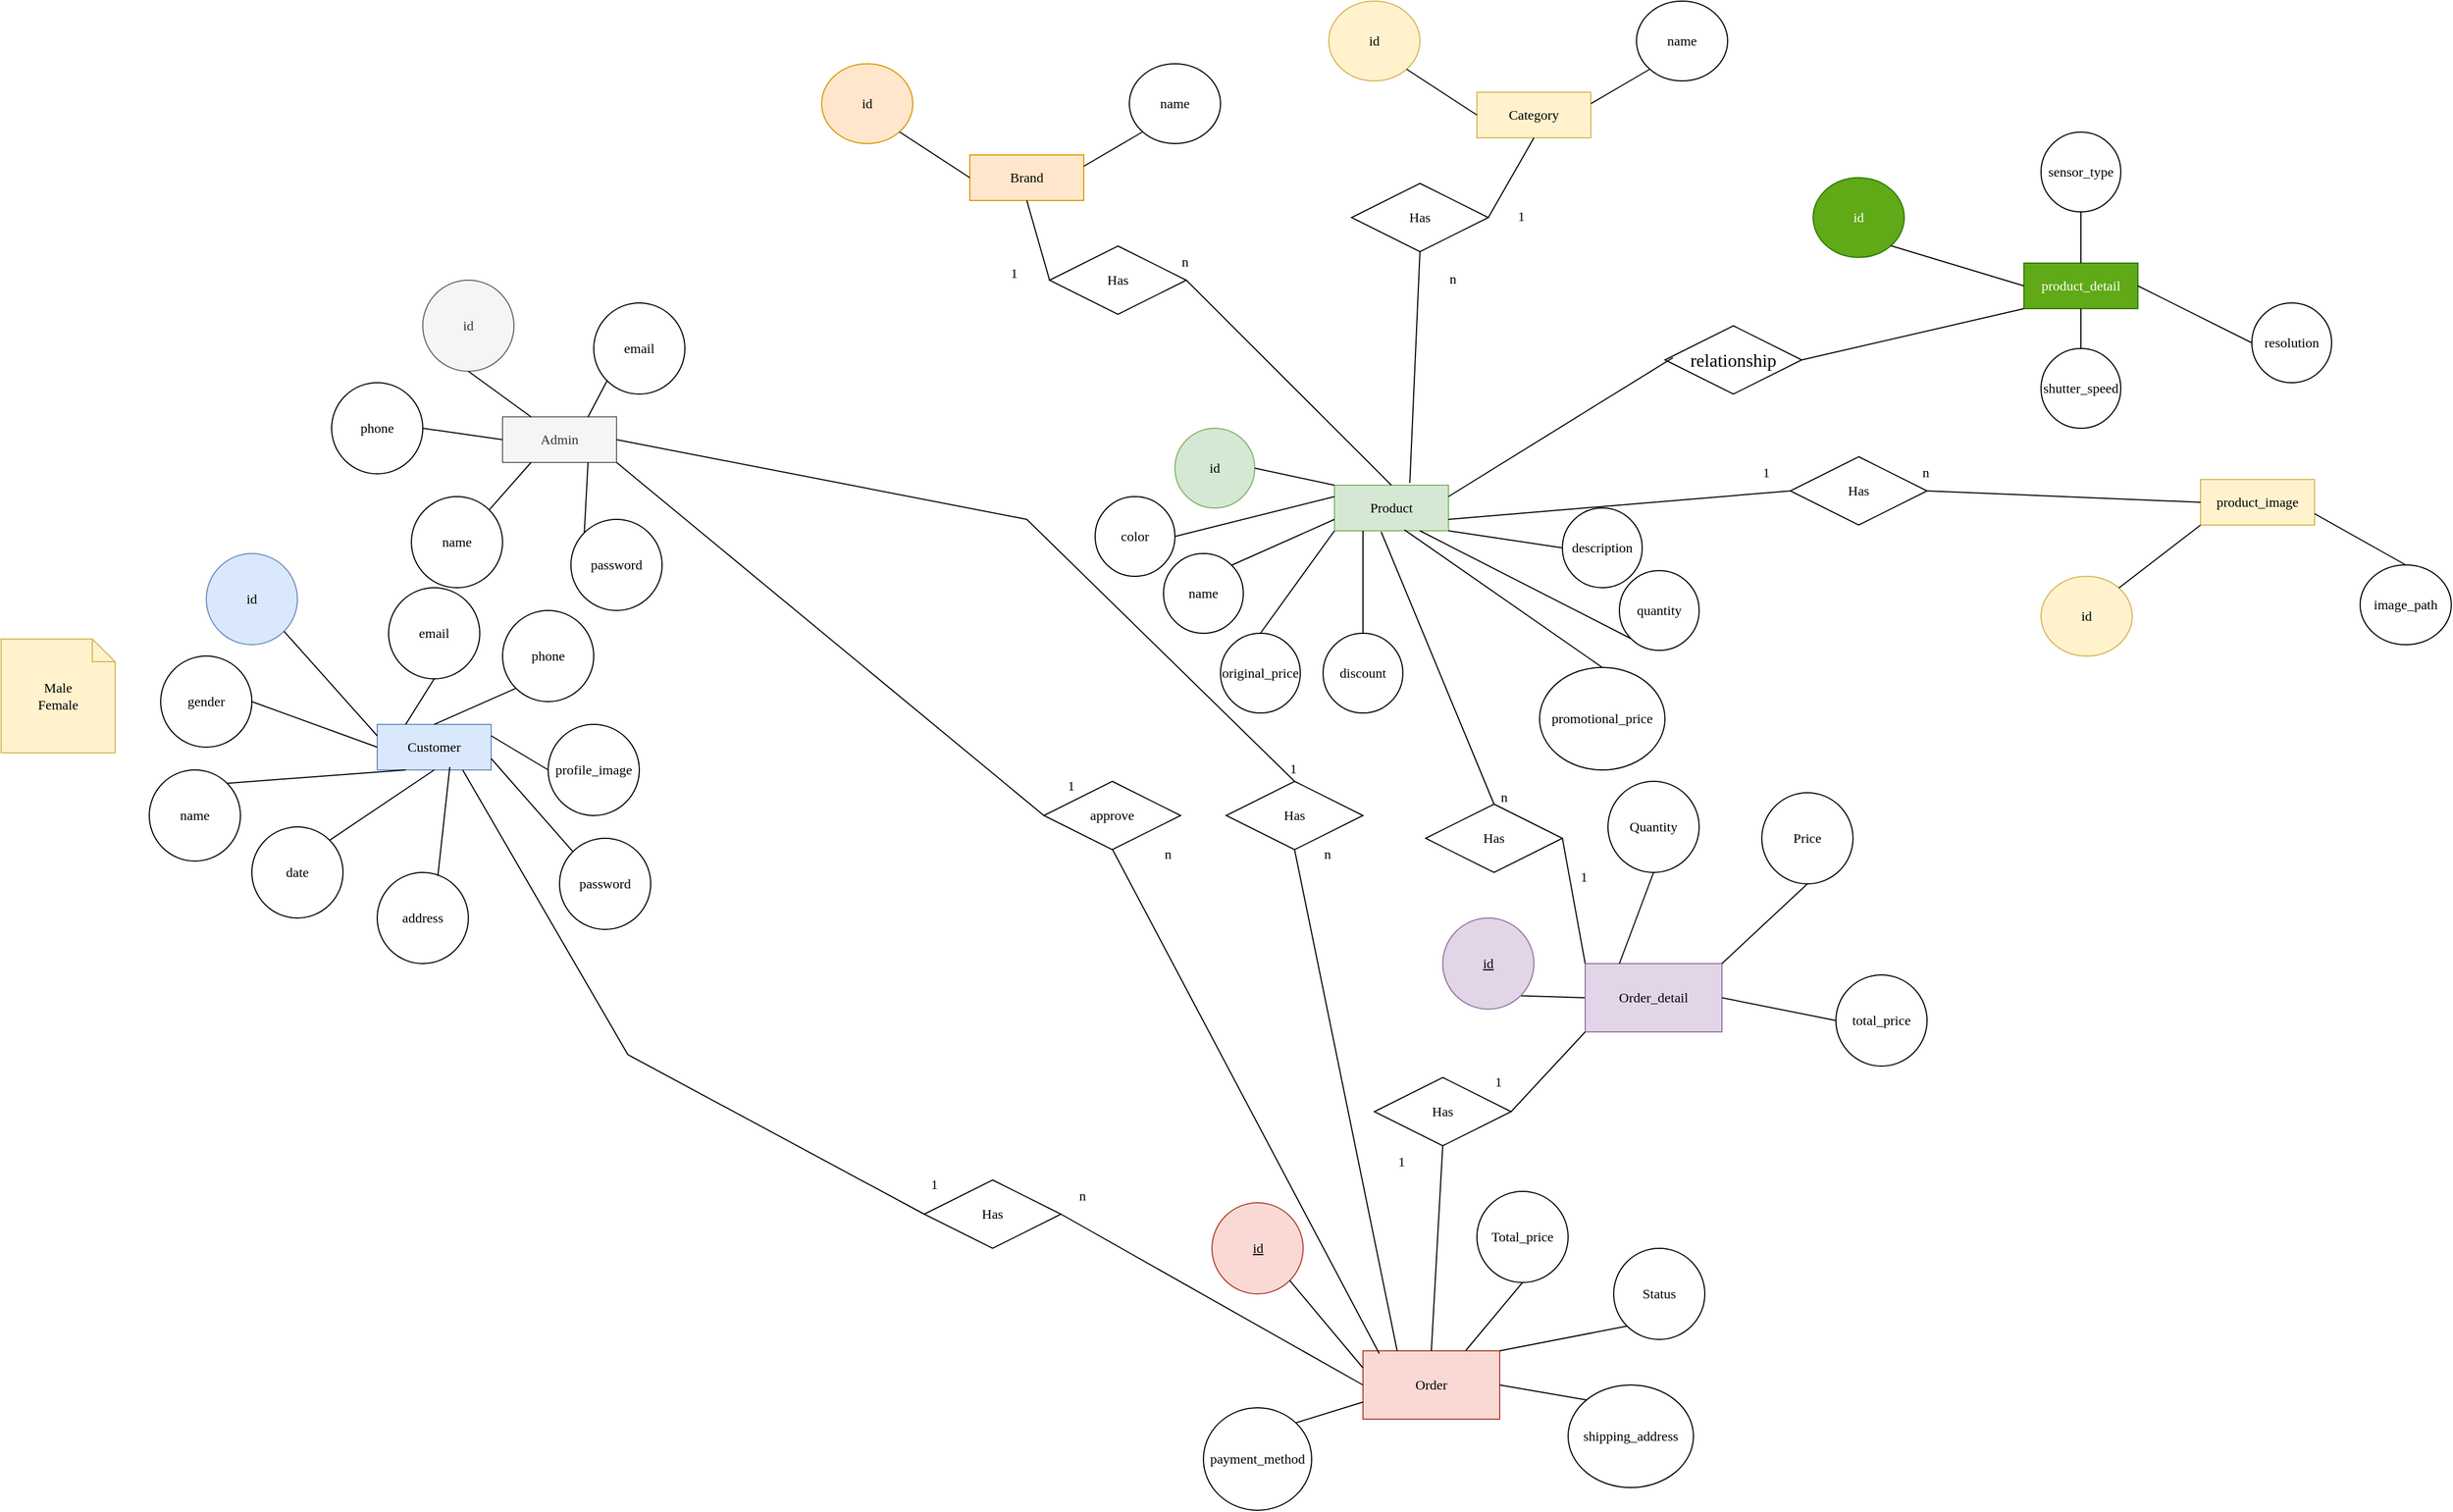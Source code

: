 <mxfile version="27.0.6" pages="2">
  <diagram name="Page-1" id="CofDZJmG8fSnKSbHHaX5">
    <mxGraphModel dx="2650" dy="1091" grid="1" gridSize="10" guides="1" tooltips="1" connect="1" arrows="1" fold="1" page="1" pageScale="1" pageWidth="850" pageHeight="1100" math="0" shadow="0">
      <root>
        <mxCell id="0" />
        <mxCell id="1" parent="0" />
        <mxCell id="you-_u3-UDSHgtFlxdn6-1" value="Product" style="whiteSpace=wrap;html=1;align=center;fontFamily=Times New Roman;fillColor=#d5e8d4;strokeColor=#82b366;fontSize=12;" parent="1" vertex="1">
          <mxGeometry x="330" y="440" width="100" height="40" as="geometry" />
        </mxCell>
        <mxCell id="jfWpjxqZ-q61aFP-1aeR-1" value="Admin" style="whiteSpace=wrap;html=1;align=center;fontFamily=Times New Roman;fillColor=#f5f5f5;fontColor=#333333;strokeColor=#666666;fontSize=12;" parent="1" vertex="1">
          <mxGeometry x="-400" y="380" width="100" height="40" as="geometry" />
        </mxCell>
        <mxCell id="jfWpjxqZ-q61aFP-1aeR-3" value="id" style="ellipse;whiteSpace=wrap;html=1;align=center;fontFamily=Times New Roman;fillColor=#f5f5f5;fontColor=#333333;strokeColor=#666666;fontSize=12;" parent="1" vertex="1">
          <mxGeometry x="-470" y="260" width="80" height="80" as="geometry" />
        </mxCell>
        <mxCell id="jfWpjxqZ-q61aFP-1aeR-4" value="name" style="ellipse;whiteSpace=wrap;html=1;align=center;fontFamily=Times New Roman;fontSize=12;" parent="1" vertex="1">
          <mxGeometry x="-480" y="450" width="80" height="80" as="geometry" />
        </mxCell>
        <mxCell id="jfWpjxqZ-q61aFP-1aeR-5" value="email" style="ellipse;whiteSpace=wrap;html=1;align=center;fontFamily=Times New Roman;fontSize=12;" parent="1" vertex="1">
          <mxGeometry x="-320" y="280" width="80" height="80" as="geometry" />
        </mxCell>
        <mxCell id="jfWpjxqZ-q61aFP-1aeR-6" value="phone" style="ellipse;whiteSpace=wrap;html=1;align=center;fontFamily=Times New Roman;fontSize=12;" parent="1" vertex="1">
          <mxGeometry x="-550" y="350" width="80" height="80" as="geometry" />
        </mxCell>
        <mxCell id="jfWpjxqZ-q61aFP-1aeR-7" value="password" style="ellipse;whiteSpace=wrap;html=1;align=center;fontFamily=Times New Roman;fontSize=12;" parent="1" vertex="1">
          <mxGeometry x="-340" y="470" width="80" height="80" as="geometry" />
        </mxCell>
        <mxCell id="jfWpjxqZ-q61aFP-1aeR-9" value="" style="endArrow=none;html=1;rounded=0;entryX=0;entryY=0.5;entryDx=0;entryDy=0;exitX=1;exitY=0.5;exitDx=0;exitDy=0;fontSize=12;" parent="1" source="jfWpjxqZ-q61aFP-1aeR-6" target="jfWpjxqZ-q61aFP-1aeR-1" edge="1">
          <mxGeometry relative="1" as="geometry">
            <mxPoint x="-467" y="390" as="sourcePoint" />
            <mxPoint x="170" y="340" as="targetPoint" />
          </mxGeometry>
        </mxCell>
        <mxCell id="jfWpjxqZ-q61aFP-1aeR-10" value="" style="endArrow=none;html=1;rounded=0;exitX=1;exitY=0;exitDx=0;exitDy=0;entryX=0.25;entryY=1;entryDx=0;entryDy=0;fontSize=12;" parent="1" source="jfWpjxqZ-q61aFP-1aeR-4" target="jfWpjxqZ-q61aFP-1aeR-1" edge="1">
          <mxGeometry relative="1" as="geometry">
            <mxPoint x="10" y="340" as="sourcePoint" />
            <mxPoint x="170" y="340" as="targetPoint" />
          </mxGeometry>
        </mxCell>
        <mxCell id="jfWpjxqZ-q61aFP-1aeR-11" value="" style="endArrow=none;html=1;rounded=0;exitX=0;exitY=0;exitDx=0;exitDy=0;entryX=0.75;entryY=1;entryDx=0;entryDy=0;fontSize=12;" parent="1" source="jfWpjxqZ-q61aFP-1aeR-7" target="jfWpjxqZ-q61aFP-1aeR-1" edge="1">
          <mxGeometry relative="1" as="geometry">
            <mxPoint x="-402" y="472" as="sourcePoint" />
            <mxPoint x="-365" y="430" as="targetPoint" />
          </mxGeometry>
        </mxCell>
        <mxCell id="jfWpjxqZ-q61aFP-1aeR-12" value="" style="endArrow=none;html=1;rounded=0;exitX=0;exitY=1;exitDx=0;exitDy=0;entryX=0.75;entryY=0;entryDx=0;entryDy=0;fontSize=12;" parent="1" source="jfWpjxqZ-q61aFP-1aeR-5" target="jfWpjxqZ-q61aFP-1aeR-1" edge="1">
          <mxGeometry relative="1" as="geometry">
            <mxPoint x="-268" y="472" as="sourcePoint" />
            <mxPoint x="-315" y="430" as="targetPoint" />
          </mxGeometry>
        </mxCell>
        <mxCell id="jfWpjxqZ-q61aFP-1aeR-13" value="" style="endArrow=none;html=1;rounded=0;exitX=0.5;exitY=1;exitDx=0;exitDy=0;entryX=0.25;entryY=0;entryDx=0;entryDy=0;fontSize=12;" parent="1" source="jfWpjxqZ-q61aFP-1aeR-3" target="jfWpjxqZ-q61aFP-1aeR-1" edge="1">
          <mxGeometry relative="1" as="geometry">
            <mxPoint x="-298" y="358" as="sourcePoint" />
            <mxPoint x="-315" y="390" as="targetPoint" />
          </mxGeometry>
        </mxCell>
        <mxCell id="jfWpjxqZ-q61aFP-1aeR-14" value="Customer" style="whiteSpace=wrap;html=1;align=center;fontFamily=Times New Roman;fillColor=#dae8fc;strokeColor=#6c8ebf;fontSize=12;" parent="1" vertex="1">
          <mxGeometry x="-510" y="650" width="100" height="40" as="geometry" />
        </mxCell>
        <mxCell id="jfWpjxqZ-q61aFP-1aeR-15" value="id" style="ellipse;whiteSpace=wrap;html=1;align=center;fontFamily=Times New Roman;fillColor=#dae8fc;strokeColor=#6c8ebf;fontSize=12;" parent="1" vertex="1">
          <mxGeometry x="-660" y="500" width="80" height="80" as="geometry" />
        </mxCell>
        <mxCell id="jfWpjxqZ-q61aFP-1aeR-16" value="email" style="ellipse;whiteSpace=wrap;html=1;align=center;fontFamily=Times New Roman;fontSize=12;" parent="1" vertex="1">
          <mxGeometry x="-500" y="530" width="80" height="80" as="geometry" />
        </mxCell>
        <mxCell id="jfWpjxqZ-q61aFP-1aeR-17" value="phone" style="ellipse;whiteSpace=wrap;html=1;align=center;fontFamily=Times New Roman;fontSize=12;" parent="1" vertex="1">
          <mxGeometry x="-400" y="550" width="80" height="80" as="geometry" />
        </mxCell>
        <mxCell id="jfWpjxqZ-q61aFP-1aeR-19" value="name" style="ellipse;whiteSpace=wrap;html=1;align=center;fontFamily=Times New Roman;fontSize=12;" parent="1" vertex="1">
          <mxGeometry x="-710" y="690" width="80" height="80" as="geometry" />
        </mxCell>
        <mxCell id="jfWpjxqZ-q61aFP-1aeR-20" value="date" style="ellipse;whiteSpace=wrap;html=1;align=center;fontFamily=Times New Roman;fontSize=12;" parent="1" vertex="1">
          <mxGeometry x="-620" y="740" width="80" height="80" as="geometry" />
        </mxCell>
        <mxCell id="jfWpjxqZ-q61aFP-1aeR-21" value="password" style="ellipse;whiteSpace=wrap;html=1;align=center;fontFamily=Times New Roman;fontSize=12;" parent="1" vertex="1">
          <mxGeometry x="-350" y="750" width="80" height="80" as="geometry" />
        </mxCell>
        <mxCell id="jfWpjxqZ-q61aFP-1aeR-22" value="profile_image" style="ellipse;whiteSpace=wrap;html=1;align=center;fontFamily=Times New Roman;fontSize=12;" parent="1" vertex="1">
          <mxGeometry x="-360" y="650" width="80" height="80" as="geometry" />
        </mxCell>
        <mxCell id="jfWpjxqZ-q61aFP-1aeR-23" value="gender" style="ellipse;whiteSpace=wrap;html=1;align=center;fontFamily=Times New Roman;fontSize=12;" parent="1" vertex="1">
          <mxGeometry x="-700" y="590" width="80" height="80" as="geometry" />
        </mxCell>
        <mxCell id="jfWpjxqZ-q61aFP-1aeR-24" value="" style="endArrow=none;html=1;rounded=0;entryX=1;entryY=1;entryDx=0;entryDy=0;exitX=0;exitY=0.25;exitDx=0;exitDy=0;fontSize=12;" parent="1" source="jfWpjxqZ-q61aFP-1aeR-14" target="jfWpjxqZ-q61aFP-1aeR-15" edge="1">
          <mxGeometry relative="1" as="geometry">
            <mxPoint x="-520" y="670" as="sourcePoint" />
            <mxPoint x="-475" y="330" as="targetPoint" />
          </mxGeometry>
        </mxCell>
        <mxCell id="jfWpjxqZ-q61aFP-1aeR-25" value="" style="endArrow=none;html=1;rounded=0;entryX=0.5;entryY=1;entryDx=0;entryDy=0;exitX=0.25;exitY=0;exitDx=0;exitDy=0;fontSize=12;" parent="1" source="jfWpjxqZ-q61aFP-1aeR-14" target="jfWpjxqZ-q61aFP-1aeR-16" edge="1">
          <mxGeometry relative="1" as="geometry">
            <mxPoint x="-500" y="660" as="sourcePoint" />
            <mxPoint x="-572" y="618" as="targetPoint" />
          </mxGeometry>
        </mxCell>
        <mxCell id="jfWpjxqZ-q61aFP-1aeR-27" value="" style="endArrow=none;html=1;rounded=0;entryX=0;entryY=1;entryDx=0;entryDy=0;exitX=0.5;exitY=0;exitDx=0;exitDy=0;fontSize=12;" parent="1" source="jfWpjxqZ-q61aFP-1aeR-14" target="jfWpjxqZ-q61aFP-1aeR-17" edge="1">
          <mxGeometry relative="1" as="geometry">
            <mxPoint x="-475" y="660" as="sourcePoint" />
            <mxPoint x="-450" y="620" as="targetPoint" />
          </mxGeometry>
        </mxCell>
        <mxCell id="jfWpjxqZ-q61aFP-1aeR-28" value="" style="endArrow=none;html=1;rounded=0;entryX=0;entryY=0.5;entryDx=0;entryDy=0;exitX=1;exitY=0.25;exitDx=0;exitDy=0;fontSize=12;" parent="1" source="jfWpjxqZ-q61aFP-1aeR-14" target="jfWpjxqZ-q61aFP-1aeR-22" edge="1">
          <mxGeometry relative="1" as="geometry">
            <mxPoint x="-450" y="660" as="sourcePoint" />
            <mxPoint x="-378" y="628" as="targetPoint" />
          </mxGeometry>
        </mxCell>
        <mxCell id="jfWpjxqZ-q61aFP-1aeR-29" value="" style="endArrow=none;html=1;rounded=0;entryX=0;entryY=0;entryDx=0;entryDy=0;exitX=1;exitY=0.75;exitDx=0;exitDy=0;fontSize=12;" parent="1" source="jfWpjxqZ-q61aFP-1aeR-14" target="jfWpjxqZ-q61aFP-1aeR-21" edge="1">
          <mxGeometry relative="1" as="geometry">
            <mxPoint x="-400" y="670" as="sourcePoint" />
            <mxPoint x="-350" y="700" as="targetPoint" />
          </mxGeometry>
        </mxCell>
        <mxCell id="jfWpjxqZ-q61aFP-1aeR-30" value="" style="endArrow=none;html=1;rounded=0;entryX=1;entryY=0;entryDx=0;entryDy=0;exitX=0.5;exitY=1;exitDx=0;exitDy=0;fontSize=12;" parent="1" source="jfWpjxqZ-q61aFP-1aeR-14" target="jfWpjxqZ-q61aFP-1aeR-20" edge="1">
          <mxGeometry relative="1" as="geometry">
            <mxPoint x="-400" y="690" as="sourcePoint" />
            <mxPoint x="-370" y="740" as="targetPoint" />
          </mxGeometry>
        </mxCell>
        <mxCell id="jfWpjxqZ-q61aFP-1aeR-31" value="" style="endArrow=none;html=1;rounded=0;entryX=1;entryY=0;entryDx=0;entryDy=0;exitX=0.25;exitY=1;exitDx=0;exitDy=0;fontSize=12;" parent="1" source="jfWpjxqZ-q61aFP-1aeR-14" target="jfWpjxqZ-q61aFP-1aeR-19" edge="1">
          <mxGeometry relative="1" as="geometry">
            <mxPoint x="-412" y="700" as="sourcePoint" />
            <mxPoint x="-462" y="752" as="targetPoint" />
          </mxGeometry>
        </mxCell>
        <mxCell id="jfWpjxqZ-q61aFP-1aeR-32" value="" style="endArrow=none;html=1;rounded=0;entryX=1;entryY=0.5;entryDx=0;entryDy=0;exitX=0;exitY=0.5;exitDx=0;exitDy=0;fontSize=12;" parent="1" source="jfWpjxqZ-q61aFP-1aeR-14" target="jfWpjxqZ-q61aFP-1aeR-23" edge="1">
          <mxGeometry relative="1" as="geometry">
            <mxPoint x="-475" y="700" as="sourcePoint" />
            <mxPoint x="-552" y="722" as="targetPoint" />
          </mxGeometry>
        </mxCell>
        <mxCell id="jfWpjxqZ-q61aFP-1aeR-33" value="id" style="ellipse;whiteSpace=wrap;html=1;align=center;fontFamily=Times New Roman;fillColor=#d5e8d4;strokeColor=#82b366;fontSize=12;" parent="1" vertex="1">
          <mxGeometry x="190" y="390" width="70" height="70" as="geometry" />
        </mxCell>
        <mxCell id="jfWpjxqZ-q61aFP-1aeR-34" value="name" style="ellipse;whiteSpace=wrap;html=1;align=center;fontFamily=Times New Roman;fontSize=12;" parent="1" vertex="1">
          <mxGeometry x="180" y="500" width="70" height="70" as="geometry" />
        </mxCell>
        <mxCell id="jfWpjxqZ-q61aFP-1aeR-39" value="original_price" style="ellipse;whiteSpace=wrap;html=1;align=center;fontFamily=Times New Roman;fontSize=12;" parent="1" vertex="1">
          <mxGeometry x="230" y="570" width="70" height="70" as="geometry" />
        </mxCell>
        <mxCell id="jfWpjxqZ-q61aFP-1aeR-44" value="discount" style="ellipse;whiteSpace=wrap;html=1;align=center;fontFamily=Times New Roman;fontSize=12;" parent="1" vertex="1">
          <mxGeometry x="320" y="570" width="70" height="70" as="geometry" />
        </mxCell>
        <mxCell id="jfWpjxqZ-q61aFP-1aeR-45" value="quantity" style="ellipse;whiteSpace=wrap;html=1;align=center;fontFamily=Times New Roman;fontSize=12;" parent="1" vertex="1">
          <mxGeometry x="580" y="515" width="70" height="70" as="geometry" />
        </mxCell>
        <mxCell id="jfWpjxqZ-q61aFP-1aeR-46" value="sensor_type" style="ellipse;whiteSpace=wrap;html=1;align=center;fontFamily=Times New Roman;fontSize=12;" parent="1" vertex="1">
          <mxGeometry x="950" y="130" width="70" height="70" as="geometry" />
        </mxCell>
        <mxCell id="jfWpjxqZ-q61aFP-1aeR-47" value="resolution" style="ellipse;whiteSpace=wrap;html=1;align=center;fontFamily=Times New Roman;fontSize=12;" parent="1" vertex="1">
          <mxGeometry x="1135" y="280" width="70" height="70" as="geometry" />
        </mxCell>
        <mxCell id="jfWpjxqZ-q61aFP-1aeR-49" value="shutter_speed" style="ellipse;whiteSpace=wrap;html=1;align=center;fontFamily=Times New Roman;fontSize=12;" parent="1" vertex="1">
          <mxGeometry x="950" y="320" width="70" height="70" as="geometry" />
        </mxCell>
        <mxCell id="jfWpjxqZ-q61aFP-1aeR-51" value="description" style="ellipse;whiteSpace=wrap;html=1;align=center;fontFamily=Times New Roman;fontSize=12;" parent="1" vertex="1">
          <mxGeometry x="530" y="460" width="70" height="70" as="geometry" />
        </mxCell>
        <mxCell id="jfWpjxqZ-q61aFP-1aeR-52" value="promotional_price" style="ellipse;whiteSpace=wrap;html=1;align=center;fontFamily=Times New Roman;fontSize=12;" parent="1" vertex="1">
          <mxGeometry x="510" y="600" width="110" height="90" as="geometry" />
        </mxCell>
        <mxCell id="jfWpjxqZ-q61aFP-1aeR-53" value="" style="endArrow=none;html=1;rounded=0;exitX=1;exitY=0.5;exitDx=0;exitDy=0;entryX=0;entryY=0;entryDx=0;entryDy=0;fontSize=12;" parent="1" source="jfWpjxqZ-q61aFP-1aeR-33" target="you-_u3-UDSHgtFlxdn6-1" edge="1">
          <mxGeometry relative="1" as="geometry">
            <mxPoint x="-180" y="410" as="sourcePoint" />
            <mxPoint x="-125" y="450" as="targetPoint" />
          </mxGeometry>
        </mxCell>
        <mxCell id="jfWpjxqZ-q61aFP-1aeR-54" value="" style="endArrow=none;html=1;rounded=0;exitX=1;exitY=0;exitDx=0;exitDy=0;entryX=0;entryY=0.75;entryDx=0;entryDy=0;fontSize=12;" parent="1" source="jfWpjxqZ-q61aFP-1aeR-34" target="you-_u3-UDSHgtFlxdn6-1" edge="1">
          <mxGeometry relative="1" as="geometry">
            <mxPoint x="270" y="435" as="sourcePoint" />
            <mxPoint x="340" y="450" as="targetPoint" />
          </mxGeometry>
        </mxCell>
        <mxCell id="jfWpjxqZ-q61aFP-1aeR-58" value="" style="endArrow=none;html=1;rounded=0;exitX=0.5;exitY=0;exitDx=0;exitDy=0;entryX=0;entryY=1;entryDx=0;entryDy=0;fontSize=12;" parent="1" source="jfWpjxqZ-q61aFP-1aeR-39" target="you-_u3-UDSHgtFlxdn6-1" edge="1">
          <mxGeometry relative="1" as="geometry">
            <mxPoint x="365" y="550" as="sourcePoint" />
            <mxPoint x="340" y="490" as="targetPoint" />
          </mxGeometry>
        </mxCell>
        <mxCell id="jfWpjxqZ-q61aFP-1aeR-59" value="" style="endArrow=none;html=1;rounded=0;exitX=0.5;exitY=0;exitDx=0;exitDy=0;entryX=0.25;entryY=1;entryDx=0;entryDy=0;fontSize=12;" parent="1" source="jfWpjxqZ-q61aFP-1aeR-44" target="you-_u3-UDSHgtFlxdn6-1" edge="1">
          <mxGeometry relative="1" as="geometry">
            <mxPoint x="460" y="560" as="sourcePoint" />
            <mxPoint x="365" y="490" as="targetPoint" />
          </mxGeometry>
        </mxCell>
        <mxCell id="jfWpjxqZ-q61aFP-1aeR-60" value="" style="endArrow=none;html=1;rounded=0;exitX=0.5;exitY=0;exitDx=0;exitDy=0;entryX=0.614;entryY=0.979;entryDx=0;entryDy=0;entryPerimeter=0;fontSize=12;" parent="1" source="jfWpjxqZ-q61aFP-1aeR-52" target="you-_u3-UDSHgtFlxdn6-1" edge="1">
          <mxGeometry relative="1" as="geometry">
            <mxPoint x="535" y="555" as="sourcePoint" />
            <mxPoint x="390" y="490" as="targetPoint" />
          </mxGeometry>
        </mxCell>
        <mxCell id="jfWpjxqZ-q61aFP-1aeR-62" value="" style="endArrow=none;html=1;rounded=0;exitX=0;exitY=1;exitDx=0;exitDy=0;entryX=0.75;entryY=1;entryDx=0;entryDy=0;fontSize=12;" parent="1" source="jfWpjxqZ-q61aFP-1aeR-45" target="you-_u3-UDSHgtFlxdn6-1" edge="1">
          <mxGeometry relative="1" as="geometry">
            <mxPoint x="560" y="535" as="sourcePoint" />
            <mxPoint x="415" y="490" as="targetPoint" />
          </mxGeometry>
        </mxCell>
        <mxCell id="jfWpjxqZ-q61aFP-1aeR-63" value="" style="endArrow=none;html=1;rounded=0;exitX=0;exitY=0.5;exitDx=0;exitDy=0;entryX=1;entryY=1;entryDx=0;entryDy=0;fontSize=12;" parent="1" source="jfWpjxqZ-q61aFP-1aeR-51" target="you-_u3-UDSHgtFlxdn6-1" edge="1">
          <mxGeometry relative="1" as="geometry">
            <mxPoint x="580" y="480" as="sourcePoint" />
            <mxPoint x="440" y="480" as="targetPoint" />
          </mxGeometry>
        </mxCell>
        <mxCell id="jfWpjxqZ-q61aFP-1aeR-70" value="Brand" style="whiteSpace=wrap;html=1;align=center;fontFamily=Times New Roman;fillColor=#ffe6cc;strokeColor=#d79b00;fontSize=12;" parent="1" vertex="1">
          <mxGeometry x="10" y="150" width="100" height="40" as="geometry" />
        </mxCell>
        <mxCell id="jfWpjxqZ-q61aFP-1aeR-71" value="id" style="ellipse;whiteSpace=wrap;html=1;align=center;fontFamily=Times New Roman;fillColor=#ffe6cc;strokeColor=#d79b00;fontSize=12;" parent="1" vertex="1">
          <mxGeometry x="-120" y="70" width="80" height="70" as="geometry" />
        </mxCell>
        <mxCell id="jfWpjxqZ-q61aFP-1aeR-72" value="name" style="ellipse;whiteSpace=wrap;html=1;align=center;fontFamily=Times New Roman;fontSize=12;" parent="1" vertex="1">
          <mxGeometry x="150" y="70" width="80" height="70" as="geometry" />
        </mxCell>
        <mxCell id="jfWpjxqZ-q61aFP-1aeR-73" value="" style="endArrow=none;html=1;rounded=0;exitX=1;exitY=1;exitDx=0;exitDy=0;entryX=0;entryY=0.5;entryDx=0;entryDy=0;fontSize=12;" parent="1" source="jfWpjxqZ-q61aFP-1aeR-71" target="jfWpjxqZ-q61aFP-1aeR-70" edge="1">
          <mxGeometry relative="1" as="geometry">
            <mxPoint x="500" y="110" as="sourcePoint" />
            <mxPoint x="660" y="110" as="targetPoint" />
          </mxGeometry>
        </mxCell>
        <mxCell id="jfWpjxqZ-q61aFP-1aeR-74" value="" style="endArrow=none;html=1;rounded=0;exitX=0;exitY=1;exitDx=0;exitDy=0;entryX=1;entryY=0.25;entryDx=0;entryDy=0;fontSize=12;" parent="1" source="jfWpjxqZ-q61aFP-1aeR-72" target="jfWpjxqZ-q61aFP-1aeR-70" edge="1">
          <mxGeometry relative="1" as="geometry">
            <mxPoint x="-41" y="139" as="sourcePoint" />
            <mxPoint x="20" y="180" as="targetPoint" />
          </mxGeometry>
        </mxCell>
        <mxCell id="jfWpjxqZ-q61aFP-1aeR-80" value="Category" style="whiteSpace=wrap;html=1;align=center;fontFamily=Times New Roman;fillColor=#fff2cc;strokeColor=#d6b656;fontSize=12;" parent="1" vertex="1">
          <mxGeometry x="455" y="95" width="100" height="40" as="geometry" />
        </mxCell>
        <mxCell id="jfWpjxqZ-q61aFP-1aeR-81" value="id" style="ellipse;whiteSpace=wrap;html=1;align=center;fontFamily=Times New Roman;fillColor=#fff2cc;strokeColor=#d6b656;fontSize=12;" parent="1" vertex="1">
          <mxGeometry x="325" y="15" width="80" height="70" as="geometry" />
        </mxCell>
        <mxCell id="jfWpjxqZ-q61aFP-1aeR-82" value="name" style="ellipse;whiteSpace=wrap;html=1;align=center;fontFamily=Times New Roman;fontSize=12;" parent="1" vertex="1">
          <mxGeometry x="595" y="15" width="80" height="70" as="geometry" />
        </mxCell>
        <mxCell id="jfWpjxqZ-q61aFP-1aeR-83" value="" style="endArrow=none;html=1;rounded=0;exitX=1;exitY=1;exitDx=0;exitDy=0;entryX=0;entryY=0.5;entryDx=0;entryDy=0;fontSize=12;" parent="1" source="jfWpjxqZ-q61aFP-1aeR-81" target="jfWpjxqZ-q61aFP-1aeR-80" edge="1">
          <mxGeometry relative="1" as="geometry">
            <mxPoint x="945" y="55" as="sourcePoint" />
            <mxPoint x="1105" y="55" as="targetPoint" />
          </mxGeometry>
        </mxCell>
        <mxCell id="jfWpjxqZ-q61aFP-1aeR-84" value="" style="endArrow=none;html=1;rounded=0;exitX=0;exitY=1;exitDx=0;exitDy=0;entryX=1;entryY=0.25;entryDx=0;entryDy=0;fontSize=12;" parent="1" source="jfWpjxqZ-q61aFP-1aeR-82" target="jfWpjxqZ-q61aFP-1aeR-80" edge="1">
          <mxGeometry relative="1" as="geometry">
            <mxPoint x="404" y="84" as="sourcePoint" />
            <mxPoint x="465" y="125" as="targetPoint" />
          </mxGeometry>
        </mxCell>
        <mxCell id="jfWpjxqZ-q61aFP-1aeR-85" value="Has" style="shape=rhombus;perimeter=rhombusPerimeter;whiteSpace=wrap;html=1;align=center;fontFamily=Times New Roman;fontSize=12;" parent="1" vertex="1">
          <mxGeometry x="80" y="230" width="120" height="60" as="geometry" />
        </mxCell>
        <mxCell id="jfWpjxqZ-q61aFP-1aeR-86" value="" style="endArrow=none;html=1;rounded=0;exitX=0.5;exitY=1;exitDx=0;exitDy=0;entryX=0;entryY=0.5;entryDx=0;entryDy=0;fontSize=12;" parent="1" source="jfWpjxqZ-q61aFP-1aeR-70" target="jfWpjxqZ-q61aFP-1aeR-85" edge="1">
          <mxGeometry relative="1" as="geometry">
            <mxPoint x="570" as="sourcePoint" />
            <mxPoint x="730" as="targetPoint" />
          </mxGeometry>
        </mxCell>
        <mxCell id="jfWpjxqZ-q61aFP-1aeR-87" value="" style="endArrow=none;html=1;rounded=0;exitX=1;exitY=0.5;exitDx=0;exitDy=0;entryX=0.5;entryY=0;entryDx=0;entryDy=0;fontSize=12;" parent="1" source="jfWpjxqZ-q61aFP-1aeR-85" target="you-_u3-UDSHgtFlxdn6-1" edge="1">
          <mxGeometry relative="1" as="geometry">
            <mxPoint x="70" y="200" as="sourcePoint" />
            <mxPoint x="90" y="270" as="targetPoint" />
          </mxGeometry>
        </mxCell>
        <mxCell id="jfWpjxqZ-q61aFP-1aeR-90" value="1" style="text;strokeColor=none;fillColor=none;spacingLeft=4;spacingRight=4;overflow=hidden;rotatable=0;points=[[0,0.5],[1,0.5]];portConstraint=eastwest;fontSize=12;whiteSpace=wrap;html=1;fontFamily=Times New Roman;" parent="1" vertex="1">
          <mxGeometry x="40" y="240" width="40" height="30" as="geometry" />
        </mxCell>
        <mxCell id="jfWpjxqZ-q61aFP-1aeR-91" value="n" style="text;strokeColor=none;fillColor=none;spacingLeft=4;spacingRight=4;overflow=hidden;rotatable=0;points=[[0,0.5],[1,0.5]];portConstraint=eastwest;fontSize=12;whiteSpace=wrap;html=1;fontFamily=Times New Roman;" parent="1" vertex="1">
          <mxGeometry x="190" y="230" width="40" height="30" as="geometry" />
        </mxCell>
        <mxCell id="jfWpjxqZ-q61aFP-1aeR-93" value="" style="endArrow=none;html=1;rounded=0;exitX=0.661;exitY=-0.05;exitDx=0;exitDy=0;exitPerimeter=0;entryX=0.5;entryY=1;entryDx=0;entryDy=0;fontSize=12;" parent="1" source="you-_u3-UDSHgtFlxdn6-1" target="jfWpjxqZ-q61aFP-1aeR-105" edge="1">
          <mxGeometry relative="1" as="geometry">
            <mxPoint x="610" y="265" as="sourcePoint" />
            <mxPoint x="460" y="270" as="targetPoint" />
          </mxGeometry>
        </mxCell>
        <mxCell id="jfWpjxqZ-q61aFP-1aeR-97" value="color" style="ellipse;whiteSpace=wrap;html=1;align=center;fontFamily=Times New Roman;fontSize=12;" parent="1" vertex="1">
          <mxGeometry x="120" y="450" width="70" height="70" as="geometry" />
        </mxCell>
        <mxCell id="jfWpjxqZ-q61aFP-1aeR-98" value="" style="endArrow=none;html=1;rounded=0;exitX=1;exitY=0.5;exitDx=0;exitDy=0;entryX=0;entryY=0.25;entryDx=0;entryDy=0;fontSize=12;" parent="1" source="jfWpjxqZ-q61aFP-1aeR-97" target="you-_u3-UDSHgtFlxdn6-1" edge="1">
          <mxGeometry relative="1" as="geometry">
            <mxPoint x="250" y="520" as="sourcePoint" />
            <mxPoint x="340" y="460" as="targetPoint" />
          </mxGeometry>
        </mxCell>
        <mxCell id="jfWpjxqZ-q61aFP-1aeR-99" value="product_image" style="whiteSpace=wrap;html=1;align=center;fontFamily=Times New Roman;fillColor=#fff2cc;strokeColor=#d6b656;fontSize=12;" parent="1" vertex="1">
          <mxGeometry x="1090" y="435" width="100" height="40" as="geometry" />
        </mxCell>
        <mxCell id="jfWpjxqZ-q61aFP-1aeR-100" value="id" style="ellipse;whiteSpace=wrap;html=1;align=center;fontFamily=Times New Roman;fillColor=#fff2cc;strokeColor=#d6b656;fontSize=12;" parent="1" vertex="1">
          <mxGeometry x="950" y="520" width="80" height="70" as="geometry" />
        </mxCell>
        <mxCell id="jfWpjxqZ-q61aFP-1aeR-101" value="image_path" style="ellipse;whiteSpace=wrap;html=1;align=center;fontFamily=Times New Roman;fontSize=12;" parent="1" vertex="1">
          <mxGeometry x="1230" y="510" width="80" height="70" as="geometry" />
        </mxCell>
        <mxCell id="jfWpjxqZ-q61aFP-1aeR-102" value="" style="endArrow=none;html=1;rounded=0;exitX=1;exitY=0;exitDx=0;exitDy=0;entryX=0;entryY=1;entryDx=0;entryDy=0;fontSize=12;" parent="1" source="jfWpjxqZ-q61aFP-1aeR-100" target="jfWpjxqZ-q61aFP-1aeR-99" edge="1">
          <mxGeometry relative="1" as="geometry">
            <mxPoint x="1580" y="395" as="sourcePoint" />
            <mxPoint x="1740" y="395" as="targetPoint" />
          </mxGeometry>
        </mxCell>
        <mxCell id="jfWpjxqZ-q61aFP-1aeR-103" value="" style="endArrow=none;html=1;rounded=0;exitX=0.5;exitY=0;exitDx=0;exitDy=0;entryX=1;entryY=0.75;entryDx=0;entryDy=0;fontSize=12;" parent="1" source="jfWpjxqZ-q61aFP-1aeR-101" target="jfWpjxqZ-q61aFP-1aeR-99" edge="1">
          <mxGeometry relative="1" as="geometry">
            <mxPoint x="1039" y="424" as="sourcePoint" />
            <mxPoint x="1100" y="465" as="targetPoint" />
          </mxGeometry>
        </mxCell>
        <mxCell id="jfWpjxqZ-q61aFP-1aeR-105" value="Has" style="shape=rhombus;perimeter=rhombusPerimeter;whiteSpace=wrap;html=1;align=center;fontFamily=Times New Roman;fontSize=12;" parent="1" vertex="1">
          <mxGeometry x="345" y="175" width="120" height="60" as="geometry" />
        </mxCell>
        <mxCell id="jfWpjxqZ-q61aFP-1aeR-106" value="1" style="text;strokeColor=none;fillColor=none;spacingLeft=4;spacingRight=4;overflow=hidden;rotatable=0;points=[[0,0.5],[1,0.5]];portConstraint=eastwest;fontSize=12;whiteSpace=wrap;html=1;fontFamily=Times New Roman;" parent="1" vertex="1">
          <mxGeometry x="485" y="190" width="40" height="30" as="geometry" />
        </mxCell>
        <mxCell id="jfWpjxqZ-q61aFP-1aeR-107" value="n" style="text;strokeColor=none;fillColor=none;spacingLeft=4;spacingRight=4;overflow=hidden;rotatable=0;points=[[0,0.5],[1,0.5]];portConstraint=eastwest;fontSize=12;whiteSpace=wrap;html=1;fontFamily=Times New Roman;" parent="1" vertex="1">
          <mxGeometry x="425" y="245" width="40" height="30" as="geometry" />
        </mxCell>
        <mxCell id="jfWpjxqZ-q61aFP-1aeR-108" value="" style="endArrow=none;html=1;rounded=0;exitX=1;exitY=0.5;exitDx=0;exitDy=0;entryX=0.5;entryY=1;entryDx=0;entryDy=0;fontSize=12;" parent="1" source="jfWpjxqZ-q61aFP-1aeR-105" target="jfWpjxqZ-q61aFP-1aeR-80" edge="1">
          <mxGeometry relative="1" as="geometry">
            <mxPoint x="271" y="398" as="sourcePoint" />
            <mxPoint x="355" y="210" as="targetPoint" />
          </mxGeometry>
        </mxCell>
        <mxCell id="jfWpjxqZ-q61aFP-1aeR-109" value="" style="endArrow=none;html=1;rounded=0;exitX=1;exitY=0.5;exitDx=0;exitDy=0;entryX=0;entryY=0.5;entryDx=0;entryDy=0;fontSize=12;" parent="1" source="jfWpjxqZ-q61aFP-1aeR-110" target="jfWpjxqZ-q61aFP-1aeR-99" edge="1">
          <mxGeometry relative="1" as="geometry">
            <mxPoint x="940" y="440" as="sourcePoint" />
            <mxPoint x="980" y="370" as="targetPoint" />
          </mxGeometry>
        </mxCell>
        <mxCell id="jfWpjxqZ-q61aFP-1aeR-110" value="Has" style="shape=rhombus;perimeter=rhombusPerimeter;whiteSpace=wrap;html=1;align=center;fontFamily=Times New Roman;fontSize=12;" parent="1" vertex="1">
          <mxGeometry x="730" y="415" width="120" height="60" as="geometry" />
        </mxCell>
        <mxCell id="jfWpjxqZ-q61aFP-1aeR-111" value="" style="endArrow=none;html=1;rounded=0;exitX=1;exitY=0.75;exitDx=0;exitDy=0;entryX=0;entryY=0.5;entryDx=0;entryDy=0;fontSize=12;" parent="1" source="you-_u3-UDSHgtFlxdn6-1" target="jfWpjxqZ-q61aFP-1aeR-110" edge="1">
          <mxGeometry relative="1" as="geometry">
            <mxPoint x="860" y="455" as="sourcePoint" />
            <mxPoint x="1100" y="465" as="targetPoint" />
          </mxGeometry>
        </mxCell>
        <mxCell id="jfWpjxqZ-q61aFP-1aeR-112" value="n" style="text;strokeColor=none;fillColor=none;spacingLeft=4;spacingRight=4;overflow=hidden;rotatable=0;points=[[0,0.5],[1,0.5]];portConstraint=eastwest;fontSize=12;whiteSpace=wrap;html=1;fontFamily=Times New Roman;" parent="1" vertex="1">
          <mxGeometry x="840" y="415" width="40" height="30" as="geometry" />
        </mxCell>
        <mxCell id="jfWpjxqZ-q61aFP-1aeR-113" value="1" style="text;strokeColor=none;fillColor=none;spacingLeft=4;spacingRight=4;overflow=hidden;rotatable=0;points=[[0,0.5],[1,0.5]];portConstraint=eastwest;fontSize=12;whiteSpace=wrap;html=1;fontFamily=Times New Roman;" parent="1" vertex="1">
          <mxGeometry x="700" y="415" width="40" height="30" as="geometry" />
        </mxCell>
        <mxCell id="jfWpjxqZ-q61aFP-1aeR-121" value="Order" style="rounded=0;whiteSpace=wrap;html=1;fontFamily=Times New Roman;fontSize=12;fillColor=#fad9d5;strokeColor=#ae4132;" parent="1" vertex="1">
          <mxGeometry x="355" y="1200" width="120" height="60" as="geometry" />
        </mxCell>
        <mxCell id="jfWpjxqZ-q61aFP-1aeR-122" value="&lt;u&gt;id&lt;/u&gt;" style="ellipse;whiteSpace=wrap;html=1;align=center;fontFamily=Times New Roman;fillColor=#fad9d5;strokeColor=#ae4132;fontSize=12;" parent="1" vertex="1">
          <mxGeometry x="222.5" y="1070" width="80" height="80" as="geometry" />
        </mxCell>
        <mxCell id="jfWpjxqZ-q61aFP-1aeR-123" value="Total_price" style="ellipse;whiteSpace=wrap;html=1;align=center;fontFamily=Times New Roman;fontSize=12;" parent="1" vertex="1">
          <mxGeometry x="455" y="1060" width="80" height="80" as="geometry" />
        </mxCell>
        <mxCell id="jfWpjxqZ-q61aFP-1aeR-124" value="Status" style="ellipse;whiteSpace=wrap;html=1;align=center;fontFamily=Times New Roman;fontSize=12;" parent="1" vertex="1">
          <mxGeometry x="575" y="1110" width="80" height="80" as="geometry" />
        </mxCell>
        <mxCell id="jfWpjxqZ-q61aFP-1aeR-125" value="" style="endArrow=none;html=1;rounded=0;entryX=0;entryY=0.25;entryDx=0;entryDy=0;exitX=1;exitY=1;exitDx=0;exitDy=0;fontSize=12;" parent="1" source="jfWpjxqZ-q61aFP-1aeR-122" target="jfWpjxqZ-q61aFP-1aeR-121" edge="1">
          <mxGeometry relative="1" as="geometry">
            <mxPoint x="115" y="710" as="sourcePoint" />
            <mxPoint x="83" y="802" as="targetPoint" />
          </mxGeometry>
        </mxCell>
        <mxCell id="jfWpjxqZ-q61aFP-1aeR-126" value="" style="endArrow=none;html=1;rounded=0;entryX=0.75;entryY=0;entryDx=0;entryDy=0;exitX=0.5;exitY=1;exitDx=0;exitDy=0;fontSize=12;" parent="1" source="jfWpjxqZ-q61aFP-1aeR-123" target="jfWpjxqZ-q61aFP-1aeR-121" edge="1">
          <mxGeometry relative="1" as="geometry">
            <mxPoint x="273" y="1178" as="sourcePoint" />
            <mxPoint x="365" y="1225" as="targetPoint" />
          </mxGeometry>
        </mxCell>
        <mxCell id="jfWpjxqZ-q61aFP-1aeR-127" value="" style="endArrow=none;html=1;rounded=0;entryX=1;entryY=0;entryDx=0;entryDy=0;exitX=0;exitY=1;exitDx=0;exitDy=0;fontSize=12;" parent="1" source="jfWpjxqZ-q61aFP-1aeR-124" target="jfWpjxqZ-q61aFP-1aeR-121" edge="1">
          <mxGeometry relative="1" as="geometry">
            <mxPoint x="405" y="1150" as="sourcePoint" />
            <mxPoint x="395" y="1210" as="targetPoint" />
          </mxGeometry>
        </mxCell>
        <mxCell id="jfWpjxqZ-q61aFP-1aeR-128" value="shipping_address" style="ellipse;whiteSpace=wrap;html=1;align=center;fontFamily=Times New Roman;fontSize=12;" parent="1" vertex="1">
          <mxGeometry x="535" y="1230" width="110" height="90" as="geometry" />
        </mxCell>
        <mxCell id="jfWpjxqZ-q61aFP-1aeR-129" value="payment_method" style="ellipse;whiteSpace=wrap;html=1;align=center;fontFamily=Times New Roman;fontSize=12;" parent="1" vertex="1">
          <mxGeometry x="215" y="1250" width="95" height="90" as="geometry" />
        </mxCell>
        <mxCell id="jfWpjxqZ-q61aFP-1aeR-130" value="" style="endArrow=none;html=1;rounded=0;entryX=0;entryY=0.75;entryDx=0;entryDy=0;exitX=1;exitY=0;exitDx=0;exitDy=0;fontSize=12;" parent="1" source="jfWpjxqZ-q61aFP-1aeR-129" target="jfWpjxqZ-q61aFP-1aeR-121" edge="1">
          <mxGeometry relative="1" as="geometry">
            <mxPoint x="273" y="1178" as="sourcePoint" />
            <mxPoint x="365" y="1225" as="targetPoint" />
          </mxGeometry>
        </mxCell>
        <mxCell id="jfWpjxqZ-q61aFP-1aeR-131" value="" style="endArrow=none;html=1;rounded=0;entryX=1;entryY=0.5;entryDx=0;entryDy=0;exitX=0;exitY=0;exitDx=0;exitDy=0;fontSize=12;" parent="1" source="jfWpjxqZ-q61aFP-1aeR-128" target="jfWpjxqZ-q61aFP-1aeR-121" edge="1">
          <mxGeometry relative="1" as="geometry">
            <mxPoint x="306" y="1273" as="sourcePoint" />
            <mxPoint x="365" y="1255" as="targetPoint" />
          </mxGeometry>
        </mxCell>
        <mxCell id="jfWpjxqZ-q61aFP-1aeR-132" value="" style="endArrow=none;html=1;rounded=0;entryX=1;entryY=1;entryDx=0;entryDy=0;exitX=0;exitY=0.5;exitDx=0;exitDy=0;fontSize=12;" parent="1" source="jfWpjxqZ-q61aFP-1aeR-133" target="jfWpjxqZ-q61aFP-1aeR-134" edge="1">
          <mxGeometry relative="1" as="geometry">
            <mxPoint x="1069" y="1509" as="sourcePoint" />
            <mxPoint x="851" y="1140" as="targetPoint" />
          </mxGeometry>
        </mxCell>
        <mxCell id="jfWpjxqZ-q61aFP-1aeR-133" value="Order_detail" style="rounded=0;whiteSpace=wrap;html=1;fontFamily=Times New Roman;fontSize=12;fillColor=#e1d5e7;strokeColor=#9673a6;" parent="1" vertex="1">
          <mxGeometry x="550" y="860" width="120" height="60" as="geometry" />
        </mxCell>
        <mxCell id="jfWpjxqZ-q61aFP-1aeR-134" value="&lt;u&gt;id&lt;/u&gt;" style="ellipse;whiteSpace=wrap;html=1;align=center;fontFamily=Times New Roman;fillColor=#e1d5e7;strokeColor=#9673a6;fontSize=12;" parent="1" vertex="1">
          <mxGeometry x="425" y="820" width="80" height="80" as="geometry" />
        </mxCell>
        <mxCell id="jfWpjxqZ-q61aFP-1aeR-135" value="Price" style="ellipse;whiteSpace=wrap;html=1;align=center;fontFamily=Times New Roman;fontSize=12;" parent="1" vertex="1">
          <mxGeometry x="705" y="710" width="80" height="80" as="geometry" />
        </mxCell>
        <mxCell id="jfWpjxqZ-q61aFP-1aeR-136" value="total_price" style="ellipse;whiteSpace=wrap;html=1;align=center;fontFamily=Times New Roman;fontSize=12;" parent="1" vertex="1">
          <mxGeometry x="770" y="870" width="80" height="80" as="geometry" />
        </mxCell>
        <mxCell id="jfWpjxqZ-q61aFP-1aeR-137" value="" style="endArrow=none;html=1;rounded=0;entryX=0.5;entryY=1;entryDx=0;entryDy=0;exitX=0.25;exitY=0;exitDx=0;exitDy=0;fontSize=12;" parent="1" source="jfWpjxqZ-q61aFP-1aeR-133" target="jfWpjxqZ-q61aFP-1aeR-140" edge="1">
          <mxGeometry relative="1" as="geometry">
            <mxPoint x="560" y="900" as="sourcePoint" />
            <mxPoint x="630" y="760" as="targetPoint" />
          </mxGeometry>
        </mxCell>
        <mxCell id="jfWpjxqZ-q61aFP-1aeR-138" value="" style="endArrow=none;html=1;rounded=0;entryX=0.5;entryY=1;entryDx=0;entryDy=0;exitX=1;exitY=0;exitDx=0;exitDy=0;fontSize=12;" parent="1" source="jfWpjxqZ-q61aFP-1aeR-133" target="jfWpjxqZ-q61aFP-1aeR-135" edge="1">
          <mxGeometry relative="1" as="geometry">
            <mxPoint x="590" y="870" as="sourcePoint" />
            <mxPoint x="721.716" y="808.284" as="targetPoint" />
          </mxGeometry>
        </mxCell>
        <mxCell id="jfWpjxqZ-q61aFP-1aeR-139" value="" style="endArrow=none;html=1;rounded=0;entryX=0;entryY=0.5;entryDx=0;entryDy=0;exitX=1;exitY=0.5;exitDx=0;exitDy=0;fontSize=12;" parent="1" source="jfWpjxqZ-q61aFP-1aeR-133" target="jfWpjxqZ-q61aFP-1aeR-136" edge="1">
          <mxGeometry relative="1" as="geometry">
            <mxPoint x="680" y="870" as="sourcePoint" />
            <mxPoint x="732" y="818" as="targetPoint" />
          </mxGeometry>
        </mxCell>
        <mxCell id="jfWpjxqZ-q61aFP-1aeR-140" value="Quantity" style="ellipse;whiteSpace=wrap;html=1;align=center;fontFamily=Times New Roman;fontSize=12;" parent="1" vertex="1">
          <mxGeometry x="570" y="700" width="80" height="80" as="geometry" />
        </mxCell>
        <mxCell id="jfWpjxqZ-q61aFP-1aeR-142" value="" style="endArrow=none;html=1;rounded=0;entryX=0;entryY=0.5;entryDx=0;entryDy=0;exitX=0.75;exitY=1;exitDx=0;exitDy=0;fontSize=12;" parent="1" source="jfWpjxqZ-q61aFP-1aeR-14" target="jfWpjxqZ-q61aFP-1aeR-143" edge="1">
          <mxGeometry relative="1" as="geometry">
            <mxPoint x="-80" y="1000" as="sourcePoint" />
            <mxPoint x="740" y="455" as="targetPoint" />
            <Array as="points">
              <mxPoint x="-290" y="940" />
            </Array>
          </mxGeometry>
        </mxCell>
        <mxCell id="jfWpjxqZ-q61aFP-1aeR-143" value="Has" style="shape=rhombus;perimeter=rhombusPerimeter;whiteSpace=wrap;html=1;align=center;fontFamily=Times New Roman;fontSize=12;" parent="1" vertex="1">
          <mxGeometry x="-30" y="1050" width="120" height="60" as="geometry" />
        </mxCell>
        <mxCell id="jfWpjxqZ-q61aFP-1aeR-144" value="" style="endArrow=none;html=1;rounded=0;entryX=1;entryY=0.5;entryDx=0;entryDy=0;exitX=0;exitY=0.5;exitDx=0;exitDy=0;fontSize=12;" parent="1" source="jfWpjxqZ-q61aFP-1aeR-121" target="jfWpjxqZ-q61aFP-1aeR-143" edge="1">
          <mxGeometry relative="1" as="geometry">
            <mxPoint x="-75" y="860" as="sourcePoint" />
            <mxPoint x="-20" y="1090" as="targetPoint" />
          </mxGeometry>
        </mxCell>
        <mxCell id="jfWpjxqZ-q61aFP-1aeR-145" value="Has" style="shape=rhombus;perimeter=rhombusPerimeter;whiteSpace=wrap;html=1;align=center;fontFamily=Times New Roman;fontSize=12;" parent="1" vertex="1">
          <mxGeometry x="235" y="700" width="120" height="60" as="geometry" />
        </mxCell>
        <mxCell id="jfWpjxqZ-q61aFP-1aeR-147" value="" style="endArrow=none;html=1;rounded=0;entryX=0.5;entryY=1;entryDx=0;entryDy=0;exitX=0.25;exitY=0;exitDx=0;exitDy=0;fontSize=12;" parent="1" source="jfWpjxqZ-q61aFP-1aeR-121" target="jfWpjxqZ-q61aFP-1aeR-145" edge="1">
          <mxGeometry relative="1" as="geometry">
            <mxPoint x="365" y="1240" as="sourcePoint" />
            <mxPoint x="100" y="1090" as="targetPoint" />
          </mxGeometry>
        </mxCell>
        <mxCell id="jfWpjxqZ-q61aFP-1aeR-148" value="" style="endArrow=none;html=1;rounded=0;exitX=0.5;exitY=0;exitDx=0;exitDy=0;entryX=1;entryY=0.5;entryDx=0;entryDy=0;fontSize=12;" parent="1" source="jfWpjxqZ-q61aFP-1aeR-145" target="jfWpjxqZ-q61aFP-1aeR-1" edge="1">
          <mxGeometry relative="1" as="geometry">
            <mxPoint x="395" y="1210" as="sourcePoint" />
            <mxPoint x="-110" y="520" as="targetPoint" />
            <Array as="points">
              <mxPoint x="60" y="470" />
            </Array>
          </mxGeometry>
        </mxCell>
        <mxCell id="jfWpjxqZ-q61aFP-1aeR-149" value="Has" style="shape=rhombus;perimeter=rhombusPerimeter;whiteSpace=wrap;html=1;align=center;fontFamily=Times New Roman;fontSize=12;" parent="1" vertex="1">
          <mxGeometry x="365" y="960" width="120" height="60" as="geometry" />
        </mxCell>
        <mxCell id="jfWpjxqZ-q61aFP-1aeR-151" value="" style="endArrow=none;html=1;rounded=0;exitX=1;exitY=0.5;exitDx=0;exitDy=0;entryX=0;entryY=1;entryDx=0;entryDy=0;fontSize=12;" parent="1" source="jfWpjxqZ-q61aFP-1aeR-149" target="jfWpjxqZ-q61aFP-1aeR-133" edge="1">
          <mxGeometry relative="1" as="geometry">
            <mxPoint x="200" y="790" as="sourcePoint" />
            <mxPoint x="-80" y="500" as="targetPoint" />
          </mxGeometry>
        </mxCell>
        <mxCell id="jfWpjxqZ-q61aFP-1aeR-152" value="" style="endArrow=none;html=1;rounded=0;exitX=0.5;exitY=1;exitDx=0;exitDy=0;entryX=0.5;entryY=0;entryDx=0;entryDy=0;fontSize=12;" parent="1" source="jfWpjxqZ-q61aFP-1aeR-149" target="jfWpjxqZ-q61aFP-1aeR-121" edge="1">
          <mxGeometry relative="1" as="geometry">
            <mxPoint x="495" y="1000" as="sourcePoint" />
            <mxPoint x="560" y="930" as="targetPoint" />
          </mxGeometry>
        </mxCell>
        <mxCell id="jfWpjxqZ-q61aFP-1aeR-153" value="Has" style="shape=rhombus;perimeter=rhombusPerimeter;whiteSpace=wrap;html=1;align=center;fontFamily=Times New Roman;fontSize=12;" parent="1" vertex="1">
          <mxGeometry x="410" y="720" width="120" height="60" as="geometry" />
        </mxCell>
        <mxCell id="jfWpjxqZ-q61aFP-1aeR-154" value="" style="endArrow=none;html=1;rounded=0;exitX=1;exitY=0.5;exitDx=0;exitDy=0;fontSize=12;" parent="1" source="jfWpjxqZ-q61aFP-1aeR-153" edge="1">
          <mxGeometry relative="1" as="geometry">
            <mxPoint x="495" y="1000" as="sourcePoint" />
            <mxPoint x="550" y="860" as="targetPoint" />
          </mxGeometry>
        </mxCell>
        <mxCell id="jfWpjxqZ-q61aFP-1aeR-155" value="" style="endArrow=none;html=1;rounded=0;exitX=0.41;exitY=1.025;exitDx=0;exitDy=0;exitPerimeter=0;entryX=0.5;entryY=0;entryDx=0;entryDy=0;fontSize=12;" parent="1" source="you-_u3-UDSHgtFlxdn6-1" target="jfWpjxqZ-q61aFP-1aeR-153" edge="1">
          <mxGeometry relative="1" as="geometry">
            <mxPoint x="540" y="760" as="sourcePoint" />
            <mxPoint x="560" y="870" as="targetPoint" />
          </mxGeometry>
        </mxCell>
        <mxCell id="Oo8EHpMWVJHzWBh2pa1p-1" value="product_detail" style="whiteSpace=wrap;html=1;align=center;fontFamily=Times New Roman;fillColor=#60a917;strokeColor=#2D7600;fontColor=#ffffff;fontSize=12;" parent="1" vertex="1">
          <mxGeometry x="935" y="245" width="100" height="40" as="geometry" />
        </mxCell>
        <mxCell id="Oo8EHpMWVJHzWBh2pa1p-2" value="id" style="ellipse;whiteSpace=wrap;html=1;align=center;fontFamily=Times New Roman;fillColor=#60a917;strokeColor=#2D7600;fontColor=#ffffff;fontSize=12;" parent="1" vertex="1">
          <mxGeometry x="750" y="170" width="80" height="70" as="geometry" />
        </mxCell>
        <mxCell id="Oo8EHpMWVJHzWBh2pa1p-5" value="" style="endArrow=none;html=1;rounded=0;entryX=0;entryY=0.5;entryDx=0;entryDy=0;exitX=1;exitY=0.5;exitDx=0;exitDy=0;fontSize=12;" parent="1" source="Oo8EHpMWVJHzWBh2pa1p-1" target="jfWpjxqZ-q61aFP-1aeR-47" edge="1">
          <mxGeometry relative="1" as="geometry">
            <mxPoint x="570" as="sourcePoint" />
            <mxPoint x="730" as="targetPoint" />
          </mxGeometry>
        </mxCell>
        <mxCell id="Oo8EHpMWVJHzWBh2pa1p-6" value="" style="endArrow=none;html=1;rounded=0;exitX=0.5;exitY=0;exitDx=0;exitDy=0;entryX=0.5;entryY=1;entryDx=0;entryDy=0;fontSize=12;" parent="1" source="Oo8EHpMWVJHzWBh2pa1p-1" target="jfWpjxqZ-q61aFP-1aeR-46" edge="1">
          <mxGeometry relative="1" as="geometry">
            <mxPoint x="570" as="sourcePoint" />
            <mxPoint x="730" as="targetPoint" />
          </mxGeometry>
        </mxCell>
        <mxCell id="Oo8EHpMWVJHzWBh2pa1p-7" value="" style="endArrow=none;html=1;rounded=0;entryX=1;entryY=1;entryDx=0;entryDy=0;exitX=0;exitY=0.5;exitDx=0;exitDy=0;fontSize=12;" parent="1" source="Oo8EHpMWVJHzWBh2pa1p-1" target="Oo8EHpMWVJHzWBh2pa1p-2" edge="1">
          <mxGeometry relative="1" as="geometry">
            <mxPoint x="950" y="250" as="sourcePoint" />
            <mxPoint x="995" y="210" as="targetPoint" />
          </mxGeometry>
        </mxCell>
        <mxCell id="Oo8EHpMWVJHzWBh2pa1p-8" value="" style="endArrow=none;html=1;rounded=0;entryX=0.5;entryY=0;entryDx=0;entryDy=0;exitX=0.5;exitY=1;exitDx=0;exitDy=0;fontSize=12;" parent="1" source="Oo8EHpMWVJHzWBh2pa1p-1" target="jfWpjxqZ-q61aFP-1aeR-49" edge="1">
          <mxGeometry relative="1" as="geometry">
            <mxPoint x="945" y="275" as="sourcePoint" />
            <mxPoint x="828" y="240" as="targetPoint" />
          </mxGeometry>
        </mxCell>
        <mxCell id="Oo8EHpMWVJHzWBh2pa1p-9" value="relationship" style="shape=rhombus;perimeter=rhombusPerimeter;whiteSpace=wrap;html=1;align=center;fontFamily=Times New Roman;fontSize=16;" parent="1" vertex="1">
          <mxGeometry x="620" y="300" width="120" height="60" as="geometry" />
        </mxCell>
        <mxCell id="Oo8EHpMWVJHzWBh2pa1p-10" value="" style="endArrow=none;html=1;rounded=0;entryX=1;entryY=0.5;entryDx=0;entryDy=0;exitX=0;exitY=1;exitDx=0;exitDy=0;fontSize=12;" parent="1" source="Oo8EHpMWVJHzWBh2pa1p-1" target="Oo8EHpMWVJHzWBh2pa1p-9" edge="1">
          <mxGeometry relative="1" as="geometry">
            <mxPoint x="930" y="275" as="sourcePoint" />
            <mxPoint x="828" y="240" as="targetPoint" />
          </mxGeometry>
        </mxCell>
        <mxCell id="Oo8EHpMWVJHzWBh2pa1p-11" value="" style="endArrow=none;html=1;rounded=0;entryX=1;entryY=0.25;entryDx=0;entryDy=0;exitX=0.058;exitY=0.467;exitDx=0;exitDy=0;exitPerimeter=0;fontSize=12;" parent="1" source="Oo8EHpMWVJHzWBh2pa1p-9" target="you-_u3-UDSHgtFlxdn6-1" edge="1">
          <mxGeometry relative="1" as="geometry">
            <mxPoint x="945" y="295" as="sourcePoint" />
            <mxPoint x="750" y="340" as="targetPoint" />
          </mxGeometry>
        </mxCell>
        <mxCell id="Oo8EHpMWVJHzWBh2pa1p-14" value="address" style="ellipse;whiteSpace=wrap;html=1;align=center;fontFamily=Times New Roman;fontSize=12;" parent="1" vertex="1">
          <mxGeometry x="-510" y="780" width="80" height="80" as="geometry" />
        </mxCell>
        <mxCell id="Oo8EHpMWVJHzWBh2pa1p-15" value="" style="endArrow=none;html=1;rounded=0;entryX=0.665;entryY=0.04;entryDx=0;entryDy=0;exitX=0.637;exitY=0.936;exitDx=0;exitDy=0;exitPerimeter=0;entryPerimeter=0;fontSize=12;" parent="1" source="jfWpjxqZ-q61aFP-1aeR-14" target="Oo8EHpMWVJHzWBh2pa1p-14" edge="1">
          <mxGeometry relative="1" as="geometry">
            <mxPoint x="-400" y="690" as="sourcePoint" />
            <mxPoint x="-328" y="772" as="targetPoint" />
          </mxGeometry>
        </mxCell>
        <mxCell id="xcP2AXEMcx_cm2ZT_c8H-1" value="1" style="text;strokeColor=none;fillColor=none;spacingLeft=4;spacingRight=4;overflow=hidden;rotatable=0;points=[[0,0.5],[1,0.5]];portConstraint=eastwest;fontSize=12;whiteSpace=wrap;html=1;fontFamily=Times New Roman;" vertex="1" parent="1">
          <mxGeometry x="285" y="675" width="40" height="30" as="geometry" />
        </mxCell>
        <mxCell id="xcP2AXEMcx_cm2ZT_c8H-2" value="n" style="text;strokeColor=none;fillColor=none;spacingLeft=4;spacingRight=4;overflow=hidden;rotatable=0;points=[[0,0.5],[1,0.5]];portConstraint=eastwest;fontSize=12;whiteSpace=wrap;html=1;fontFamily=Times New Roman;" vertex="1" parent="1">
          <mxGeometry x="315" y="750" width="40" height="30" as="geometry" />
        </mxCell>
        <mxCell id="xcP2AXEMcx_cm2ZT_c8H-3" value="1" style="text;strokeColor=none;fillColor=none;spacingLeft=4;spacingRight=4;overflow=hidden;rotatable=0;points=[[0,0.5],[1,0.5]];portConstraint=eastwest;fontSize=12;whiteSpace=wrap;html=1;fontFamily=Times New Roman;" vertex="1" parent="1">
          <mxGeometry x="-30" y="1040" width="40" height="30" as="geometry" />
        </mxCell>
        <mxCell id="xcP2AXEMcx_cm2ZT_c8H-4" value="n" style="text;strokeColor=none;fillColor=none;spacingLeft=4;spacingRight=4;overflow=hidden;rotatable=0;points=[[0,0.5],[1,0.5]];portConstraint=eastwest;fontSize=12;whiteSpace=wrap;html=1;fontFamily=Times New Roman;" vertex="1" parent="1">
          <mxGeometry x="100" y="1050" width="40" height="30" as="geometry" />
        </mxCell>
        <mxCell id="xcP2AXEMcx_cm2ZT_c8H-5" value="1" style="text;strokeColor=none;fillColor=none;spacingLeft=4;spacingRight=4;overflow=hidden;rotatable=0;points=[[0,0.5],[1,0.5]];portConstraint=eastwest;fontSize=12;whiteSpace=wrap;html=1;fontFamily=Times New Roman;" vertex="1" parent="1">
          <mxGeometry x="380" y="1020" width="40" height="30" as="geometry" />
        </mxCell>
        <mxCell id="xcP2AXEMcx_cm2ZT_c8H-6" value="1" style="text;strokeColor=none;fillColor=none;spacingLeft=4;spacingRight=4;overflow=hidden;rotatable=0;points=[[0,0.5],[1,0.5]];portConstraint=eastwest;fontSize=12;whiteSpace=wrap;html=1;fontFamily=Times New Roman;" vertex="1" parent="1">
          <mxGeometry x="465" y="950" width="40" height="30" as="geometry" />
        </mxCell>
        <mxCell id="xcP2AXEMcx_cm2ZT_c8H-7" value="1" style="text;strokeColor=none;fillColor=none;spacingLeft=4;spacingRight=4;overflow=hidden;rotatable=0;points=[[0,0.5],[1,0.5]];portConstraint=eastwest;fontSize=12;whiteSpace=wrap;html=1;fontFamily=Times New Roman;" vertex="1" parent="1">
          <mxGeometry x="540" y="770" width="40" height="30" as="geometry" />
        </mxCell>
        <mxCell id="xcP2AXEMcx_cm2ZT_c8H-8" value="n" style="text;strokeColor=none;fillColor=none;spacingLeft=4;spacingRight=4;overflow=hidden;rotatable=0;points=[[0,0.5],[1,0.5]];portConstraint=eastwest;fontSize=12;whiteSpace=wrap;html=1;fontFamily=Times New Roman;" vertex="1" parent="1">
          <mxGeometry x="470" y="700" width="40" height="30" as="geometry" />
        </mxCell>
        <mxCell id="PNvZ89jmHtAXxCALoqC5-1" value="&lt;div&gt;Male&lt;/div&gt;&lt;div&gt;Female&lt;/div&gt;" style="shape=note;size=20;whiteSpace=wrap;html=1;fontFamily=Times New Roman;fillColor=#fff2cc;strokeColor=#d6b656;fontSize=12;" vertex="1" parent="1">
          <mxGeometry x="-840" y="575" width="100" height="100" as="geometry" />
        </mxCell>
        <mxCell id="sjbNZj_uRSBR_9dIWdDV-1" value="" style="endArrow=none;html=1;rounded=0;exitX=0.119;exitY=0.039;exitDx=0;exitDy=0;exitPerimeter=0;fontSize=12;" edge="1" parent="1" source="jfWpjxqZ-q61aFP-1aeR-121">
          <mxGeometry relative="1" as="geometry">
            <mxPoint x="245" y="1040" as="sourcePoint" />
            <mxPoint x="130" y="750" as="targetPoint" />
          </mxGeometry>
        </mxCell>
        <mxCell id="sjbNZj_uRSBR_9dIWdDV-2" value="approve" style="shape=rhombus;perimeter=rhombusPerimeter;whiteSpace=wrap;html=1;align=center;fontFamily=Times New Roman;fontSize=12;" vertex="1" parent="1">
          <mxGeometry x="75" y="700" width="120" height="60" as="geometry" />
        </mxCell>
        <mxCell id="sjbNZj_uRSBR_9dIWdDV-4" value="" style="endArrow=none;html=1;rounded=0;exitX=0;exitY=0.5;exitDx=0;exitDy=0;fontSize=12;entryX=1;entryY=1;entryDx=0;entryDy=0;" edge="1" parent="1" source="sjbNZj_uRSBR_9dIWdDV-2" target="jfWpjxqZ-q61aFP-1aeR-1">
          <mxGeometry relative="1" as="geometry">
            <mxPoint x="379" y="1212" as="sourcePoint" />
            <mxPoint x="-300" y="430" as="targetPoint" />
          </mxGeometry>
        </mxCell>
        <mxCell id="sjbNZj_uRSBR_9dIWdDV-5" value="1" style="text;strokeColor=none;fillColor=none;spacingLeft=4;spacingRight=4;overflow=hidden;rotatable=0;points=[[0,0.5],[1,0.5]];portConstraint=eastwest;fontSize=12;whiteSpace=wrap;html=1;fontFamily=Times New Roman;" vertex="1" parent="1">
          <mxGeometry x="90" y="690" width="40" height="30" as="geometry" />
        </mxCell>
        <mxCell id="sjbNZj_uRSBR_9dIWdDV-6" value="n" style="text;strokeColor=none;fillColor=none;spacingLeft=4;spacingRight=4;overflow=hidden;rotatable=0;points=[[0,0.5],[1,0.5]];portConstraint=eastwest;fontSize=12;whiteSpace=wrap;html=1;fontFamily=Times New Roman;" vertex="1" parent="1">
          <mxGeometry x="175" y="750" width="40" height="30" as="geometry" />
        </mxCell>
      </root>
    </mxGraphModel>
  </diagram>
  <diagram id="vBq6QTLWrFORDtn7F2An" name="Database Diagram">
    <mxGraphModel dx="1350" dy="818" grid="1" gridSize="10" guides="1" tooltips="1" connect="1" arrows="1" fold="1" page="1" pageScale="1" pageWidth="850" pageHeight="1100" math="0" shadow="0">
      <root>
        <mxCell id="0" />
        <mxCell id="1" parent="0" />
        <mxCell id="uZfQVGgQkIzkcfhTNrQZ-1" value="Admins" style="shape=table;startSize=30;container=1;collapsible=1;childLayout=tableLayout;fixedRows=1;rowLines=0;fontStyle=1;align=center;resizeLast=1;html=1;fontFamily=Helvetica;points=[[0,0,0,0,0],[0,0.25,0,0,0],[0,0.5,0,0,0],[0,0.75,0,0,0],[0,1,0,0,0],[0.25,0,0,0,0],[0.25,1,0,0,0],[0.5,0,0,0,0],[0.5,1,0,0,0],[0.75,0,0,0,0],[0.75,1,0,0,0],[1,0,0,0,0],[1,0.25,0,0,0],[1,0.5,0,0,0],[1,0.75,0,0,0],[1,1,0,0,0]];" vertex="1" parent="1">
          <mxGeometry x="111" y="140" width="230" height="180" as="geometry">
            <mxRectangle x="110" y="140" width="70" height="30" as="alternateBounds" />
          </mxGeometry>
        </mxCell>
        <mxCell id="uZfQVGgQkIzkcfhTNrQZ-2" value="" style="shape=tableRow;horizontal=0;startSize=0;swimlaneHead=0;swimlaneBody=0;fillColor=none;collapsible=0;dropTarget=0;points=[[0,0.5],[1,0.5]];portConstraint=eastwest;top=0;left=0;right=0;bottom=1;" vertex="1" parent="uZfQVGgQkIzkcfhTNrQZ-1">
          <mxGeometry y="30" width="230" height="30" as="geometry" />
        </mxCell>
        <mxCell id="uZfQVGgQkIzkcfhTNrQZ-3" value="PK" style="shape=partialRectangle;connectable=0;fillColor=none;top=0;left=0;bottom=0;right=0;fontStyle=1;overflow=hidden;whiteSpace=wrap;html=1;" vertex="1" parent="uZfQVGgQkIzkcfhTNrQZ-2">
          <mxGeometry width="30" height="30" as="geometry">
            <mxRectangle width="30" height="30" as="alternateBounds" />
          </mxGeometry>
        </mxCell>
        <mxCell id="uZfQVGgQkIzkcfhTNrQZ-4" value="id bigint(20)" style="shape=partialRectangle;connectable=0;fillColor=none;top=0;left=0;bottom=0;right=0;align=left;spacingLeft=6;fontStyle=1;overflow=hidden;whiteSpace=wrap;html=1;" vertex="1" parent="uZfQVGgQkIzkcfhTNrQZ-2">
          <mxGeometry x="30" width="200" height="30" as="geometry">
            <mxRectangle width="200" height="30" as="alternateBounds" />
          </mxGeometry>
        </mxCell>
        <mxCell id="uZfQVGgQkIzkcfhTNrQZ-5" value="" style="shape=tableRow;horizontal=0;startSize=0;swimlaneHead=0;swimlaneBody=0;fillColor=none;collapsible=0;dropTarget=0;points=[[0,0.5],[1,0.5]];portConstraint=eastwest;top=0;left=0;right=0;bottom=0;" vertex="1" parent="uZfQVGgQkIzkcfhTNrQZ-1">
          <mxGeometry y="60" width="230" height="30" as="geometry" />
        </mxCell>
        <mxCell id="uZfQVGgQkIzkcfhTNrQZ-6" value="" style="shape=partialRectangle;connectable=0;fillColor=none;top=0;left=0;bottom=0;right=0;editable=1;overflow=hidden;whiteSpace=wrap;html=1;" vertex="1" parent="uZfQVGgQkIzkcfhTNrQZ-5">
          <mxGeometry width="30" height="30" as="geometry">
            <mxRectangle width="30" height="30" as="alternateBounds" />
          </mxGeometry>
        </mxCell>
        <mxCell id="uZfQVGgQkIzkcfhTNrQZ-7" value="name&lt;span style=&quot;white-space: pre;&quot;&gt;&#x9;&lt;/span&gt;&lt;span style=&quot;white-space: pre;&quot;&gt;&#x9;&lt;/span&gt;&lt;span style=&quot;white-space: pre;&quot;&gt;&#x9;&lt;/span&gt;varchar(255)&lt;span style=&quot;white-space: pre;&quot;&gt;&#x9;&lt;/span&gt;&lt;span style=&quot;white-space: pre;&quot;&gt;&#x9;&lt;/span&gt;&lt;span style=&quot;white-space: pre;&quot;&gt;&#x9;&lt;/span&gt;&lt;span style=&quot;white-space: pre;&quot;&gt;&#x9;&lt;/span&gt;" style="shape=partialRectangle;connectable=0;fillColor=none;top=0;left=0;bottom=0;right=0;align=left;spacingLeft=6;overflow=hidden;whiteSpace=wrap;html=1;" vertex="1" parent="uZfQVGgQkIzkcfhTNrQZ-5">
          <mxGeometry x="30" width="200" height="30" as="geometry">
            <mxRectangle width="200" height="30" as="alternateBounds" />
          </mxGeometry>
        </mxCell>
        <mxCell id="uZfQVGgQkIzkcfhTNrQZ-8" value="" style="shape=tableRow;horizontal=0;startSize=0;swimlaneHead=0;swimlaneBody=0;fillColor=none;collapsible=0;dropTarget=0;points=[[0,0.5],[1,0.5]];portConstraint=eastwest;top=0;left=0;right=0;bottom=0;" vertex="1" parent="uZfQVGgQkIzkcfhTNrQZ-1">
          <mxGeometry y="90" width="230" height="30" as="geometry" />
        </mxCell>
        <mxCell id="uZfQVGgQkIzkcfhTNrQZ-9" value="" style="shape=partialRectangle;connectable=0;fillColor=none;top=0;left=0;bottom=0;right=0;editable=1;overflow=hidden;whiteSpace=wrap;html=1;" vertex="1" parent="uZfQVGgQkIzkcfhTNrQZ-8">
          <mxGeometry width="30" height="30" as="geometry">
            <mxRectangle width="30" height="30" as="alternateBounds" />
          </mxGeometry>
        </mxCell>
        <mxCell id="uZfQVGgQkIzkcfhTNrQZ-10" value="email&lt;span style=&quot;white-space: pre;&quot;&gt;&#x9;&lt;/span&gt;&lt;span style=&quot;white-space: pre;&quot;&gt;&#x9;&lt;/span&gt;&lt;span style=&quot;white-space: pre;&quot;&gt;&#x9;&lt;/span&gt;varchar(255)&lt;span style=&quot;white-space: pre;&quot;&gt;&#x9;&lt;/span&gt;" style="shape=partialRectangle;connectable=0;fillColor=none;top=0;left=0;bottom=0;right=0;align=left;spacingLeft=6;overflow=hidden;whiteSpace=wrap;html=1;" vertex="1" parent="uZfQVGgQkIzkcfhTNrQZ-8">
          <mxGeometry x="30" width="200" height="30" as="geometry">
            <mxRectangle width="200" height="30" as="alternateBounds" />
          </mxGeometry>
        </mxCell>
        <mxCell id="uZfQVGgQkIzkcfhTNrQZ-11" value="" style="shape=tableRow;horizontal=0;startSize=0;swimlaneHead=0;swimlaneBody=0;fillColor=none;collapsible=0;dropTarget=0;points=[[0,0.5,0,0,0],[1,0.5,0,0,0]];portConstraint=eastwest;top=0;left=0;right=0;bottom=0;" vertex="1" parent="uZfQVGgQkIzkcfhTNrQZ-1">
          <mxGeometry y="120" width="230" height="30" as="geometry" />
        </mxCell>
        <mxCell id="uZfQVGgQkIzkcfhTNrQZ-12" value="" style="shape=partialRectangle;connectable=0;fillColor=none;top=0;left=0;bottom=0;right=0;editable=1;overflow=hidden;whiteSpace=wrap;html=1;" vertex="1" parent="uZfQVGgQkIzkcfhTNrQZ-11">
          <mxGeometry width="30" height="30" as="geometry">
            <mxRectangle width="30" height="30" as="alternateBounds" />
          </mxGeometry>
        </mxCell>
        <mxCell id="uZfQVGgQkIzkcfhTNrQZ-13" value="password&lt;span style=&quot;white-space: pre;&quot;&gt;&#x9;&lt;/span&gt;&lt;span style=&quot;white-space: pre;&quot;&gt;&#x9;&lt;/span&gt;varchar(255)&lt;span style=&quot;white-space: pre;&quot;&gt;&#x9;&lt;/span&gt;" style="shape=partialRectangle;connectable=0;fillColor=none;top=0;left=0;bottom=0;right=0;align=left;spacingLeft=6;overflow=hidden;whiteSpace=wrap;html=1;" vertex="1" parent="uZfQVGgQkIzkcfhTNrQZ-11">
          <mxGeometry x="30" width="200" height="30" as="geometry">
            <mxRectangle width="200" height="30" as="alternateBounds" />
          </mxGeometry>
        </mxCell>
        <mxCell id="LlRRkAjvWzKI33rIOAIW-1" value="" style="shape=tableRow;horizontal=0;startSize=0;swimlaneHead=0;swimlaneBody=0;fillColor=none;collapsible=0;dropTarget=0;points=[[0,0.5,0,0,0],[1,0.5,0,0,0]];portConstraint=eastwest;top=0;left=0;right=0;bottom=0;" vertex="1" parent="uZfQVGgQkIzkcfhTNrQZ-1">
          <mxGeometry y="150" width="230" height="30" as="geometry" />
        </mxCell>
        <mxCell id="LlRRkAjvWzKI33rIOAIW-2" value="" style="shape=partialRectangle;connectable=0;fillColor=none;top=0;left=0;bottom=0;right=0;editable=1;overflow=hidden;whiteSpace=wrap;html=1;" vertex="1" parent="LlRRkAjvWzKI33rIOAIW-1">
          <mxGeometry width="30" height="30" as="geometry">
            <mxRectangle width="30" height="30" as="alternateBounds" />
          </mxGeometry>
        </mxCell>
        <mxCell id="LlRRkAjvWzKI33rIOAIW-3" value="phone&lt;span style=&quot;white-space: pre;&quot;&gt;&#x9;&lt;/span&gt;&lt;span style=&quot;white-space: pre;&quot;&gt;&#x9;&lt;/span&gt;&lt;span style=&quot;white-space: pre;&quot;&gt;&#x9;&lt;/span&gt;varchar(255)" style="shape=partialRectangle;connectable=0;fillColor=none;top=0;left=0;bottom=0;right=0;align=left;spacingLeft=6;overflow=hidden;whiteSpace=wrap;html=1;" vertex="1" parent="LlRRkAjvWzKI33rIOAIW-1">
          <mxGeometry x="30" width="200" height="30" as="geometry">
            <mxRectangle width="200" height="30" as="alternateBounds" />
          </mxGeometry>
        </mxCell>
        <mxCell id="-tJu4rtqLJI3XwtzYH0C-1" value="&lt;span style=&quot;white-space: pre;&quot;&gt;&#x9;&lt;/span&gt;Customer&lt;span style=&quot;white-space: pre;&quot;&gt;s&#x9;&lt;/span&gt;&lt;span style=&quot;white-space: pre;&quot;&gt;&#x9;&lt;/span&gt;" style="shape=table;startSize=30;container=1;collapsible=1;childLayout=tableLayout;fixedRows=1;rowLines=0;fontStyle=1;align=center;resizeLast=1;html=1;fontFamily=Helvetica;" vertex="1" parent="1">
          <mxGeometry x="520" y="130" width="250" height="300" as="geometry" />
        </mxCell>
        <mxCell id="-tJu4rtqLJI3XwtzYH0C-2" value="" style="shape=tableRow;horizontal=0;startSize=0;swimlaneHead=0;swimlaneBody=0;fillColor=none;collapsible=0;dropTarget=0;points=[[0,0.5],[1,0.5]];portConstraint=eastwest;top=0;left=0;right=0;bottom=1;" vertex="1" parent="-tJu4rtqLJI3XwtzYH0C-1">
          <mxGeometry y="30" width="250" height="30" as="geometry" />
        </mxCell>
        <mxCell id="-tJu4rtqLJI3XwtzYH0C-3" value="PK" style="shape=partialRectangle;connectable=0;fillColor=none;top=0;left=0;bottom=0;right=0;fontStyle=1;overflow=hidden;whiteSpace=wrap;html=1;" vertex="1" parent="-tJu4rtqLJI3XwtzYH0C-2">
          <mxGeometry width="30" height="30" as="geometry">
            <mxRectangle width="30" height="30" as="alternateBounds" />
          </mxGeometry>
        </mxCell>
        <mxCell id="-tJu4rtqLJI3XwtzYH0C-4" value="id&amp;nbsp; bigint(20)&lt;span style=&quot;white-space: pre;&quot;&gt;&#x9;&lt;/span&gt;&lt;span style=&quot;white-space: pre;&quot;&gt;&#x9;&lt;/span&gt;" style="shape=partialRectangle;connectable=0;fillColor=none;top=0;left=0;bottom=0;right=0;align=left;spacingLeft=6;fontStyle=1;overflow=hidden;whiteSpace=wrap;html=1;" vertex="1" parent="-tJu4rtqLJI3XwtzYH0C-2">
          <mxGeometry x="30" width="220" height="30" as="geometry">
            <mxRectangle width="220" height="30" as="alternateBounds" />
          </mxGeometry>
        </mxCell>
        <mxCell id="-tJu4rtqLJI3XwtzYH0C-5" value="" style="shape=tableRow;horizontal=0;startSize=0;swimlaneHead=0;swimlaneBody=0;fillColor=none;collapsible=0;dropTarget=0;points=[[0,0.5],[1,0.5]];portConstraint=eastwest;top=0;left=0;right=0;bottom=0;" vertex="1" parent="-tJu4rtqLJI3XwtzYH0C-1">
          <mxGeometry y="60" width="250" height="30" as="geometry" />
        </mxCell>
        <mxCell id="-tJu4rtqLJI3XwtzYH0C-6" value="" style="shape=partialRectangle;connectable=0;fillColor=none;top=0;left=0;bottom=0;right=0;editable=1;overflow=hidden;whiteSpace=wrap;html=1;" vertex="1" parent="-tJu4rtqLJI3XwtzYH0C-5">
          <mxGeometry width="30" height="30" as="geometry">
            <mxRectangle width="30" height="30" as="alternateBounds" />
          </mxGeometry>
        </mxCell>
        <mxCell id="-tJu4rtqLJI3XwtzYH0C-7" value="name&lt;span style=&quot;white-space: pre;&quot;&gt;&#x9;&lt;/span&gt;&lt;span style=&quot;white-space: pre;&quot;&gt;&#x9;&lt;/span&gt;&lt;span style=&quot;white-space: pre;&quot;&gt;&#x9;&lt;/span&gt;&lt;span style=&quot;white-space: pre;&quot;&gt;&#x9;&lt;/span&gt;varchar(255)&lt;span style=&quot;white-space: pre;&quot;&gt;&#x9;&lt;/span&gt;&lt;span style=&quot;white-space: pre;&quot;&gt;&#x9;&lt;/span&gt;&lt;span style=&quot;white-space: pre;&quot;&gt;&#x9;&lt;/span&gt;&lt;span style=&quot;white-space: pre;&quot;&gt;&#x9;&lt;/span&gt;" style="shape=partialRectangle;connectable=0;fillColor=none;top=0;left=0;bottom=0;right=0;align=left;spacingLeft=6;overflow=hidden;whiteSpace=wrap;html=1;" vertex="1" parent="-tJu4rtqLJI3XwtzYH0C-5">
          <mxGeometry x="30" width="220" height="30" as="geometry">
            <mxRectangle width="220" height="30" as="alternateBounds" />
          </mxGeometry>
        </mxCell>
        <mxCell id="-tJu4rtqLJI3XwtzYH0C-8" value="" style="shape=tableRow;horizontal=0;startSize=0;swimlaneHead=0;swimlaneBody=0;fillColor=none;collapsible=0;dropTarget=0;points=[[0,0.5],[1,0.5]];portConstraint=eastwest;top=0;left=0;right=0;bottom=0;" vertex="1" parent="-tJu4rtqLJI3XwtzYH0C-1">
          <mxGeometry y="90" width="250" height="30" as="geometry" />
        </mxCell>
        <mxCell id="-tJu4rtqLJI3XwtzYH0C-9" value="" style="shape=partialRectangle;connectable=0;fillColor=none;top=0;left=0;bottom=0;right=0;editable=1;overflow=hidden;whiteSpace=wrap;html=1;" vertex="1" parent="-tJu4rtqLJI3XwtzYH0C-8">
          <mxGeometry width="30" height="30" as="geometry">
            <mxRectangle width="30" height="30" as="alternateBounds" />
          </mxGeometry>
        </mxCell>
        <mxCell id="-tJu4rtqLJI3XwtzYH0C-10" value="email&amp;nbsp;&lt;span style=&quot;white-space: pre;&quot;&gt;&#x9;&lt;/span&gt;&lt;span style=&quot;white-space: pre;&quot;&gt;&#x9;&lt;/span&gt;&lt;span style=&quot;white-space: pre;&quot;&gt;&#x9;&lt;/span&gt;&lt;span style=&quot;white-space: pre;&quot;&gt;&#x9;&lt;/span&gt;varchar(255&lt;span style=&quot;white-space: pre;&quot;&gt;)&#x9;&lt;/span&gt;&lt;span style=&quot;white-space: pre;&quot;&gt;&#x9;&lt;/span&gt;&lt;span style=&quot;white-space: pre;&quot;&gt;&#x9;&lt;/span&gt;" style="shape=partialRectangle;connectable=0;fillColor=none;top=0;left=0;bottom=0;right=0;align=left;spacingLeft=6;overflow=hidden;whiteSpace=wrap;html=1;" vertex="1" parent="-tJu4rtqLJI3XwtzYH0C-8">
          <mxGeometry x="30" width="220" height="30" as="geometry">
            <mxRectangle width="220" height="30" as="alternateBounds" />
          </mxGeometry>
        </mxCell>
        <mxCell id="-tJu4rtqLJI3XwtzYH0C-11" value="" style="shape=tableRow;horizontal=0;startSize=0;swimlaneHead=0;swimlaneBody=0;fillColor=none;collapsible=0;dropTarget=0;points=[[0,0.5],[1,0.5]];portConstraint=eastwest;top=0;left=0;right=0;bottom=0;" vertex="1" parent="-tJu4rtqLJI3XwtzYH0C-1">
          <mxGeometry y="120" width="250" height="30" as="geometry" />
        </mxCell>
        <mxCell id="-tJu4rtqLJI3XwtzYH0C-12" value="" style="shape=partialRectangle;connectable=0;fillColor=none;top=0;left=0;bottom=0;right=0;editable=1;overflow=hidden;whiteSpace=wrap;html=1;" vertex="1" parent="-tJu4rtqLJI3XwtzYH0C-11">
          <mxGeometry width="30" height="30" as="geometry">
            <mxRectangle width="30" height="30" as="alternateBounds" />
          </mxGeometry>
        </mxCell>
        <mxCell id="-tJu4rtqLJI3XwtzYH0C-13" value="password&lt;span style=&quot;white-space: pre;&quot;&gt;&#x9;&lt;/span&gt;&lt;span style=&quot;white-space: pre;&quot;&gt;&#x9;&lt;/span&gt;&lt;span style=&quot;white-space: pre;&quot;&gt;&#x9;&lt;/span&gt;varchar(255)" style="shape=partialRectangle;connectable=0;fillColor=none;top=0;left=0;bottom=0;right=0;align=left;spacingLeft=6;overflow=hidden;whiteSpace=wrap;html=1;" vertex="1" parent="-tJu4rtqLJI3XwtzYH0C-11">
          <mxGeometry x="30" width="220" height="30" as="geometry">
            <mxRectangle width="220" height="30" as="alternateBounds" />
          </mxGeometry>
        </mxCell>
        <mxCell id="XG9N6_r7BeF_X73vo-u8-14" value="" style="shape=tableRow;horizontal=0;startSize=0;swimlaneHead=0;swimlaneBody=0;fillColor=none;collapsible=0;dropTarget=0;points=[[0,0.5],[1,0.5]];portConstraint=eastwest;top=0;left=0;right=0;bottom=0;" vertex="1" parent="-tJu4rtqLJI3XwtzYH0C-1">
          <mxGeometry y="150" width="250" height="30" as="geometry" />
        </mxCell>
        <mxCell id="XG9N6_r7BeF_X73vo-u8-15" value="" style="shape=partialRectangle;connectable=0;fillColor=none;top=0;left=0;bottom=0;right=0;editable=1;overflow=hidden;whiteSpace=wrap;html=1;" vertex="1" parent="XG9N6_r7BeF_X73vo-u8-14">
          <mxGeometry width="30" height="30" as="geometry">
            <mxRectangle width="30" height="30" as="alternateBounds" />
          </mxGeometry>
        </mxCell>
        <mxCell id="XG9N6_r7BeF_X73vo-u8-16" value="phone&lt;span style=&quot;white-space: pre;&quot;&gt;&#x9;&lt;/span&gt;&lt;span style=&quot;white-space: pre;&quot;&gt;&#x9;&lt;/span&gt;&lt;span style=&quot;white-space: pre;&quot;&gt;&#x9;&lt;/span&gt;&lt;span style=&quot;white-space: pre;&quot;&gt;&#x9;&lt;/span&gt;varchar(255)" style="shape=partialRectangle;connectable=0;fillColor=none;top=0;left=0;bottom=0;right=0;align=left;spacingLeft=6;overflow=hidden;whiteSpace=wrap;html=1;" vertex="1" parent="XG9N6_r7BeF_X73vo-u8-14">
          <mxGeometry x="30" width="220" height="30" as="geometry">
            <mxRectangle width="220" height="30" as="alternateBounds" />
          </mxGeometry>
        </mxCell>
        <mxCell id="XG9N6_r7BeF_X73vo-u8-17" value="" style="shape=tableRow;horizontal=0;startSize=0;swimlaneHead=0;swimlaneBody=0;fillColor=none;collapsible=0;dropTarget=0;points=[[0,0.5],[1,0.5]];portConstraint=eastwest;top=0;left=0;right=0;bottom=0;" vertex="1" parent="-tJu4rtqLJI3XwtzYH0C-1">
          <mxGeometry y="180" width="250" height="30" as="geometry" />
        </mxCell>
        <mxCell id="XG9N6_r7BeF_X73vo-u8-18" value="" style="shape=partialRectangle;connectable=0;fillColor=none;top=0;left=0;bottom=0;right=0;editable=1;overflow=hidden;whiteSpace=wrap;html=1;" vertex="1" parent="XG9N6_r7BeF_X73vo-u8-17">
          <mxGeometry width="30" height="30" as="geometry">
            <mxRectangle width="30" height="30" as="alternateBounds" />
          </mxGeometry>
        </mxCell>
        <mxCell id="XG9N6_r7BeF_X73vo-u8-19" value="address&lt;span style=&quot;white-space: pre;&quot;&gt;&#x9;&lt;/span&gt;&lt;span style=&quot;white-space: pre;&quot;&gt;&#x9;&lt;/span&gt;&lt;span style=&quot;white-space: pre;&quot;&gt;&#x9;&lt;/span&gt;&lt;span style=&quot;white-space: pre;&quot;&gt;&#x9;&lt;/span&gt;varchar(255)" style="shape=partialRectangle;connectable=0;fillColor=none;top=0;left=0;bottom=0;right=0;align=left;spacingLeft=6;overflow=hidden;whiteSpace=wrap;html=1;" vertex="1" parent="XG9N6_r7BeF_X73vo-u8-17">
          <mxGeometry x="30" width="220" height="30" as="geometry">
            <mxRectangle width="220" height="30" as="alternateBounds" />
          </mxGeometry>
        </mxCell>
        <mxCell id="XG9N6_r7BeF_X73vo-u8-39" value="" style="shape=tableRow;horizontal=0;startSize=0;swimlaneHead=0;swimlaneBody=0;fillColor=none;collapsible=0;dropTarget=0;points=[[0,0.5],[1,0.5]];portConstraint=eastwest;top=0;left=0;right=0;bottom=0;" vertex="1" parent="-tJu4rtqLJI3XwtzYH0C-1">
          <mxGeometry y="210" width="250" height="30" as="geometry" />
        </mxCell>
        <mxCell id="XG9N6_r7BeF_X73vo-u8-40" value="" style="shape=partialRectangle;connectable=0;fillColor=none;top=0;left=0;bottom=0;right=0;editable=1;overflow=hidden;whiteSpace=wrap;html=1;" vertex="1" parent="XG9N6_r7BeF_X73vo-u8-39">
          <mxGeometry width="30" height="30" as="geometry">
            <mxRectangle width="30" height="30" as="alternateBounds" />
          </mxGeometry>
        </mxCell>
        <mxCell id="XG9N6_r7BeF_X73vo-u8-41" value="gender&lt;span style=&quot;white-space: pre;&quot;&gt;&#x9;&lt;/span&gt;&lt;span style=&quot;white-space: pre;&quot;&gt;&#x9;&lt;/span&gt;&lt;span style=&quot;white-space: pre;&quot;&gt;&#x9;&lt;/span&gt;&lt;span style=&quot;white-space: pre;&quot;&gt;&#x9;&lt;/span&gt;enum" style="shape=partialRectangle;connectable=0;fillColor=none;top=0;left=0;bottom=0;right=0;align=left;spacingLeft=6;overflow=hidden;whiteSpace=wrap;html=1;" vertex="1" parent="XG9N6_r7BeF_X73vo-u8-39">
          <mxGeometry x="30" width="220" height="30" as="geometry">
            <mxRectangle width="220" height="30" as="alternateBounds" />
          </mxGeometry>
        </mxCell>
        <mxCell id="XG9N6_r7BeF_X73vo-u8-42" value="" style="shape=tableRow;horizontal=0;startSize=0;swimlaneHead=0;swimlaneBody=0;fillColor=none;collapsible=0;dropTarget=0;points=[[0,0.5],[1,0.5]];portConstraint=eastwest;top=0;left=0;right=0;bottom=0;" vertex="1" parent="-tJu4rtqLJI3XwtzYH0C-1">
          <mxGeometry y="240" width="250" height="30" as="geometry" />
        </mxCell>
        <mxCell id="XG9N6_r7BeF_X73vo-u8-43" value="" style="shape=partialRectangle;connectable=0;fillColor=none;top=0;left=0;bottom=0;right=0;editable=1;overflow=hidden;whiteSpace=wrap;html=1;" vertex="1" parent="XG9N6_r7BeF_X73vo-u8-42">
          <mxGeometry width="30" height="30" as="geometry">
            <mxRectangle width="30" height="30" as="alternateBounds" />
          </mxGeometry>
        </mxCell>
        <mxCell id="XG9N6_r7BeF_X73vo-u8-44" value="&lt;div&gt;date_of_birth&lt;span style=&quot;white-space: pre;&quot;&gt;&#x9;&lt;/span&gt;&lt;span style=&quot;white-space: pre;&quot;&gt;&#x9;&lt;/span&gt;date&lt;/div&gt;" style="shape=partialRectangle;connectable=0;fillColor=none;top=0;left=0;bottom=0;right=0;align=left;spacingLeft=6;overflow=hidden;whiteSpace=wrap;html=1;" vertex="1" parent="XG9N6_r7BeF_X73vo-u8-42">
          <mxGeometry x="30" width="220" height="30" as="geometry">
            <mxRectangle width="220" height="30" as="alternateBounds" />
          </mxGeometry>
        </mxCell>
        <mxCell id="ctZqmosLdWIrmqemhFbb-1" value="" style="shape=tableRow;horizontal=0;startSize=0;swimlaneHead=0;swimlaneBody=0;fillColor=none;collapsible=0;dropTarget=0;points=[[0,0.5],[1,0.5]];portConstraint=eastwest;top=0;left=0;right=0;bottom=0;" vertex="1" parent="-tJu4rtqLJI3XwtzYH0C-1">
          <mxGeometry y="270" width="250" height="30" as="geometry" />
        </mxCell>
        <mxCell id="ctZqmosLdWIrmqemhFbb-2" value="" style="shape=partialRectangle;connectable=0;fillColor=none;top=0;left=0;bottom=0;right=0;editable=1;overflow=hidden;whiteSpace=wrap;html=1;" vertex="1" parent="ctZqmosLdWIrmqemhFbb-1">
          <mxGeometry width="30" height="30" as="geometry">
            <mxRectangle width="30" height="30" as="alternateBounds" />
          </mxGeometry>
        </mxCell>
        <mxCell id="ctZqmosLdWIrmqemhFbb-3" value="profile_picture&lt;span style=&quot;white-space: pre;&quot;&gt;&#x9;&lt;/span&gt;&lt;span style=&quot;white-space: pre;&quot;&gt;&#x9;&lt;/span&gt;varchar(255)" style="shape=partialRectangle;connectable=0;fillColor=none;top=0;left=0;bottom=0;right=0;align=left;spacingLeft=6;overflow=hidden;whiteSpace=wrap;html=1;" vertex="1" parent="ctZqmosLdWIrmqemhFbb-1">
          <mxGeometry x="30" width="220" height="30" as="geometry">
            <mxRectangle width="220" height="30" as="alternateBounds" />
          </mxGeometry>
        </mxCell>
        <mxCell id="ctZqmosLdWIrmqemhFbb-38" value="Categories" style="shape=table;startSize=30;container=1;collapsible=1;childLayout=tableLayout;fixedRows=1;rowLines=0;fontStyle=1;align=center;resizeLast=1;html=1;" vertex="1" parent="1">
          <mxGeometry x="335" y="550" width="225" height="90" as="geometry" />
        </mxCell>
        <mxCell id="ctZqmosLdWIrmqemhFbb-39" value="" style="shape=tableRow;horizontal=0;startSize=0;swimlaneHead=0;swimlaneBody=0;fillColor=none;collapsible=0;dropTarget=0;points=[[0,0.5],[1,0.5]];portConstraint=eastwest;top=0;left=0;right=0;bottom=1;" vertex="1" parent="ctZqmosLdWIrmqemhFbb-38">
          <mxGeometry y="30" width="225" height="30" as="geometry" />
        </mxCell>
        <mxCell id="ctZqmosLdWIrmqemhFbb-40" value="PK" style="shape=partialRectangle;connectable=0;fillColor=none;top=0;left=0;bottom=0;right=0;fontStyle=1;overflow=hidden;whiteSpace=wrap;html=1;" vertex="1" parent="ctZqmosLdWIrmqemhFbb-39">
          <mxGeometry width="30" height="30" as="geometry">
            <mxRectangle width="30" height="30" as="alternateBounds" />
          </mxGeometry>
        </mxCell>
        <mxCell id="ctZqmosLdWIrmqemhFbb-41" value="UniqueID" style="shape=partialRectangle;connectable=0;fillColor=none;top=0;left=0;bottom=0;right=0;align=left;spacingLeft=6;fontStyle=5;overflow=hidden;whiteSpace=wrap;html=1;" vertex="1" parent="ctZqmosLdWIrmqemhFbb-39">
          <mxGeometry x="30" width="195" height="30" as="geometry">
            <mxRectangle width="195" height="30" as="alternateBounds" />
          </mxGeometry>
        </mxCell>
        <mxCell id="ctZqmosLdWIrmqemhFbb-42" value="" style="shape=tableRow;horizontal=0;startSize=0;swimlaneHead=0;swimlaneBody=0;fillColor=none;collapsible=0;dropTarget=0;points=[[0,0.5],[1,0.5]];portConstraint=eastwest;top=0;left=0;right=0;bottom=0;" vertex="1" parent="ctZqmosLdWIrmqemhFbb-38">
          <mxGeometry y="60" width="225" height="30" as="geometry" />
        </mxCell>
        <mxCell id="ctZqmosLdWIrmqemhFbb-43" value="" style="shape=partialRectangle;connectable=0;fillColor=none;top=0;left=0;bottom=0;right=0;editable=1;overflow=hidden;whiteSpace=wrap;html=1;" vertex="1" parent="ctZqmosLdWIrmqemhFbb-42">
          <mxGeometry width="30" height="30" as="geometry">
            <mxRectangle width="30" height="30" as="alternateBounds" />
          </mxGeometry>
        </mxCell>
        <mxCell id="ctZqmosLdWIrmqemhFbb-44" value="name&lt;span style=&quot;white-space: pre;&quot;&gt;&#x9;&lt;/span&gt;&lt;span style=&quot;white-space: pre;&quot;&gt;&#x9;&lt;/span&gt;&lt;span style=&quot;white-space: pre;&quot;&gt;&#x9;&lt;/span&gt;varchar(255)" style="shape=partialRectangle;connectable=0;fillColor=none;top=0;left=0;bottom=0;right=0;align=left;spacingLeft=6;overflow=hidden;whiteSpace=wrap;html=1;" vertex="1" parent="ctZqmosLdWIrmqemhFbb-42">
          <mxGeometry x="30" width="195" height="30" as="geometry">
            <mxRectangle width="195" height="30" as="alternateBounds" />
          </mxGeometry>
        </mxCell>
        <mxCell id="ctZqmosLdWIrmqemhFbb-51" value="Brands" style="shape=table;startSize=30;container=1;collapsible=1;childLayout=tableLayout;fixedRows=1;rowLines=0;fontStyle=1;align=center;resizeLast=1;html=1;" vertex="1" parent="1">
          <mxGeometry x="80" y="400" width="190" height="90" as="geometry" />
        </mxCell>
        <mxCell id="ctZqmosLdWIrmqemhFbb-52" value="" style="shape=tableRow;horizontal=0;startSize=0;swimlaneHead=0;swimlaneBody=0;fillColor=none;collapsible=0;dropTarget=0;points=[[0,0.5],[1,0.5]];portConstraint=eastwest;top=0;left=0;right=0;bottom=1;" vertex="1" parent="ctZqmosLdWIrmqemhFbb-51">
          <mxGeometry y="30" width="190" height="30" as="geometry" />
        </mxCell>
        <mxCell id="ctZqmosLdWIrmqemhFbb-53" value="PK" style="shape=partialRectangle;connectable=0;fillColor=none;top=0;left=0;bottom=0;right=0;fontStyle=1;overflow=hidden;whiteSpace=wrap;html=1;" vertex="1" parent="ctZqmosLdWIrmqemhFbb-52">
          <mxGeometry width="30" height="30" as="geometry">
            <mxRectangle width="30" height="30" as="alternateBounds" />
          </mxGeometry>
        </mxCell>
        <mxCell id="ctZqmosLdWIrmqemhFbb-54" value="id bigint(20)" style="shape=partialRectangle;connectable=0;fillColor=none;top=0;left=0;bottom=0;right=0;align=left;spacingLeft=6;fontStyle=1;overflow=hidden;whiteSpace=wrap;html=1;" vertex="1" parent="ctZqmosLdWIrmqemhFbb-52">
          <mxGeometry x="30" width="160" height="30" as="geometry">
            <mxRectangle width="160" height="30" as="alternateBounds" />
          </mxGeometry>
        </mxCell>
        <mxCell id="ctZqmosLdWIrmqemhFbb-55" value="" style="shape=tableRow;horizontal=0;startSize=0;swimlaneHead=0;swimlaneBody=0;fillColor=none;collapsible=0;dropTarget=0;points=[[0,0.5],[1,0.5]];portConstraint=eastwest;top=0;left=0;right=0;bottom=0;" vertex="1" parent="ctZqmosLdWIrmqemhFbb-51">
          <mxGeometry y="60" width="190" height="30" as="geometry" />
        </mxCell>
        <mxCell id="ctZqmosLdWIrmqemhFbb-56" value="" style="shape=partialRectangle;connectable=0;fillColor=none;top=0;left=0;bottom=0;right=0;editable=1;overflow=hidden;whiteSpace=wrap;html=1;" vertex="1" parent="ctZqmosLdWIrmqemhFbb-55">
          <mxGeometry width="30" height="30" as="geometry">
            <mxRectangle width="30" height="30" as="alternateBounds" />
          </mxGeometry>
        </mxCell>
        <mxCell id="ctZqmosLdWIrmqemhFbb-57" value="name&lt;span style=&quot;white-space: pre;&quot;&gt;&#x9;&lt;/span&gt;&lt;span style=&quot;white-space: pre;&quot;&gt;&#x9;&lt;/span&gt;varchar(255)" style="shape=partialRectangle;connectable=0;fillColor=none;top=0;left=0;bottom=0;right=0;align=left;spacingLeft=6;overflow=hidden;whiteSpace=wrap;html=1;" vertex="1" parent="ctZqmosLdWIrmqemhFbb-55">
          <mxGeometry x="30" width="160" height="30" as="geometry">
            <mxRectangle width="160" height="30" as="alternateBounds" />
          </mxGeometry>
        </mxCell>
      </root>
    </mxGraphModel>
  </diagram>
</mxfile>
